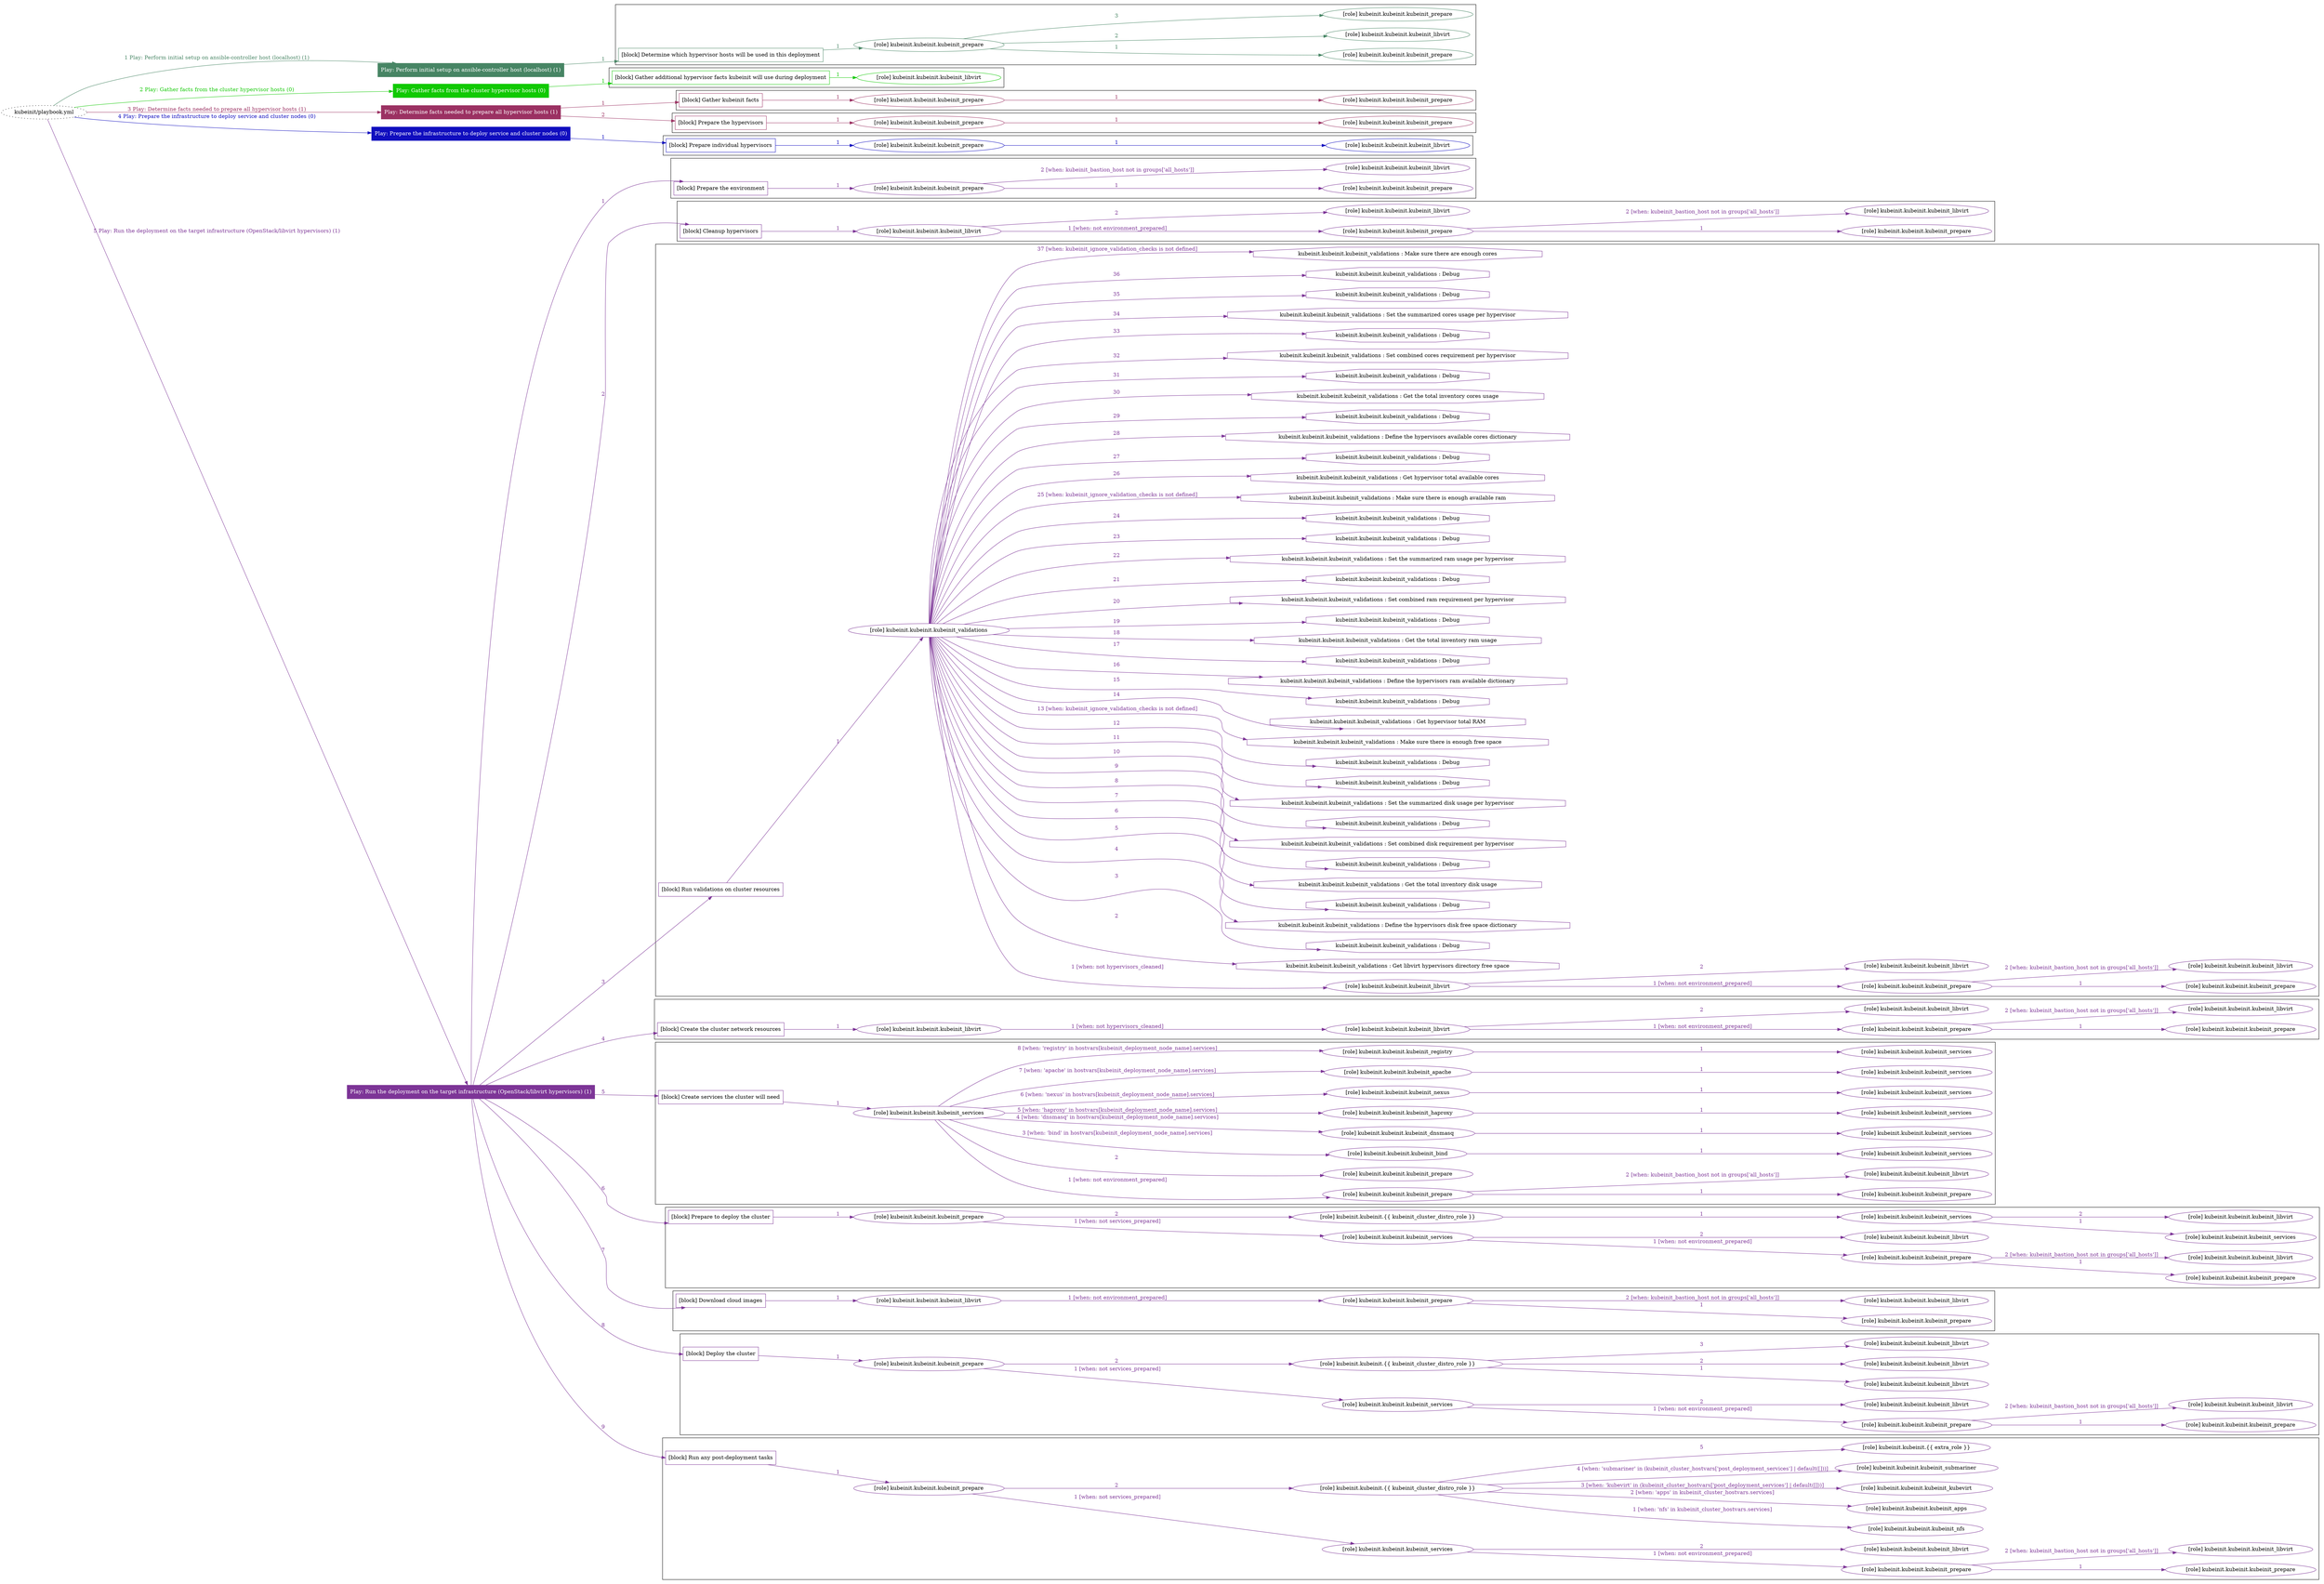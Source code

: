 digraph {
	graph [concentrate=true ordering=in rankdir=LR ratio=fill]
	edge [esep=5 sep=10]
	"kubeinit/playbook.yml" [URL="/home/runner/work/kubeinit/kubeinit/kubeinit/playbook.yml" id=playbook_981fe313 style=dotted]
	"kubeinit/playbook.yml" -> play_e1dd7a9d [label="1 Play: Perform initial setup on ansible-controller host (localhost) (1)" color="#478564" fontcolor="#478564" id=edge_playbook_981fe313_play_e1dd7a9d labeltooltip="1 Play: Perform initial setup on ansible-controller host (localhost) (1)" tooltip="1 Play: Perform initial setup on ansible-controller host (localhost) (1)"]
	subgraph "Play: Perform initial setup on ansible-controller host (localhost) (1)" {
		play_e1dd7a9d [label="Play: Perform initial setup on ansible-controller host (localhost) (1)" URL="/home/runner/work/kubeinit/kubeinit/kubeinit/playbook.yml" color="#478564" fontcolor="#ffffff" id=play_e1dd7a9d shape=box style=filled tooltip=localhost]
		play_e1dd7a9d -> block_83c37499 [label=1 color="#478564" fontcolor="#478564" id=edge_1_play_e1dd7a9d_block_83c37499 labeltooltip=1 tooltip=1]
		subgraph cluster_block_83c37499 {
			block_83c37499 [label="[block] Determine which hypervisor hosts will be used in this deployment" URL="/home/runner/work/kubeinit/kubeinit/kubeinit/playbook.yml" color="#478564" id=block_83c37499 labeltooltip="Determine which hypervisor hosts will be used in this deployment" shape=box tooltip="Determine which hypervisor hosts will be used in this deployment"]
			block_83c37499 -> role_446f3f8b [label="1 " color="#478564" fontcolor="#478564" id=edge_1_block_83c37499_role_446f3f8b labeltooltip="1 " tooltip="1 "]
			subgraph "kubeinit.kubeinit.kubeinit_prepare" {
				role_446f3f8b [label="[role] kubeinit.kubeinit.kubeinit_prepare" URL="/home/runner/work/kubeinit/kubeinit/kubeinit/playbook.yml" color="#478564" id=role_446f3f8b tooltip="kubeinit.kubeinit.kubeinit_prepare"]
				role_446f3f8b -> role_f24a19a6 [label="1 " color="#478564" fontcolor="#478564" id=edge_1_role_446f3f8b_role_f24a19a6 labeltooltip="1 " tooltip="1 "]
				subgraph "kubeinit.kubeinit.kubeinit_prepare" {
					role_f24a19a6 [label="[role] kubeinit.kubeinit.kubeinit_prepare" URL="/home/runner/.ansible/collections/ansible_collections/kubeinit/kubeinit/roles/kubeinit_prepare/tasks/build_hypervisors_group.yml" color="#478564" id=role_f24a19a6 tooltip="kubeinit.kubeinit.kubeinit_prepare"]
				}
				role_446f3f8b -> role_2aaf01e5 [label="2 " color="#478564" fontcolor="#478564" id=edge_2_role_446f3f8b_role_2aaf01e5 labeltooltip="2 " tooltip="2 "]
				subgraph "kubeinit.kubeinit.kubeinit_libvirt" {
					role_2aaf01e5 [label="[role] kubeinit.kubeinit.kubeinit_libvirt" URL="/home/runner/.ansible/collections/ansible_collections/kubeinit/kubeinit/roles/kubeinit_prepare/tasks/build_hypervisors_group.yml" color="#478564" id=role_2aaf01e5 tooltip="kubeinit.kubeinit.kubeinit_libvirt"]
				}
				role_446f3f8b -> role_25daf2e1 [label="3 " color="#478564" fontcolor="#478564" id=edge_3_role_446f3f8b_role_25daf2e1 labeltooltip="3 " tooltip="3 "]
				subgraph "kubeinit.kubeinit.kubeinit_prepare" {
					role_25daf2e1 [label="[role] kubeinit.kubeinit.kubeinit_prepare" URL="/home/runner/.ansible/collections/ansible_collections/kubeinit/kubeinit/roles/kubeinit_prepare/tasks/build_hypervisors_group.yml" color="#478564" id=role_25daf2e1 tooltip="kubeinit.kubeinit.kubeinit_prepare"]
				}
			}
		}
	}
	"kubeinit/playbook.yml" -> play_0fa231d5 [label="2 Play: Gather facts from the cluster hypervisor hosts (0)" color="#11c903" fontcolor="#11c903" id=edge_playbook_981fe313_play_0fa231d5 labeltooltip="2 Play: Gather facts from the cluster hypervisor hosts (0)" tooltip="2 Play: Gather facts from the cluster hypervisor hosts (0)"]
	subgraph "Play: Gather facts from the cluster hypervisor hosts (0)" {
		play_0fa231d5 [label="Play: Gather facts from the cluster hypervisor hosts (0)" URL="/home/runner/work/kubeinit/kubeinit/kubeinit/playbook.yml" color="#11c903" fontcolor="#ffffff" id=play_0fa231d5 shape=box style=filled tooltip="Play: Gather facts from the cluster hypervisor hosts (0)"]
		play_0fa231d5 -> block_cbeeb891 [label=1 color="#11c903" fontcolor="#11c903" id=edge_1_play_0fa231d5_block_cbeeb891 labeltooltip=1 tooltip=1]
		subgraph cluster_block_cbeeb891 {
			block_cbeeb891 [label="[block] Gather additional hypervisor facts kubeinit will use during deployment" URL="/home/runner/work/kubeinit/kubeinit/kubeinit/playbook.yml" color="#11c903" id=block_cbeeb891 labeltooltip="Gather additional hypervisor facts kubeinit will use during deployment" shape=box tooltip="Gather additional hypervisor facts kubeinit will use during deployment"]
			block_cbeeb891 -> role_6209ecca [label="1 " color="#11c903" fontcolor="#11c903" id=edge_1_block_cbeeb891_role_6209ecca labeltooltip="1 " tooltip="1 "]
			subgraph "kubeinit.kubeinit.kubeinit_libvirt" {
				role_6209ecca [label="[role] kubeinit.kubeinit.kubeinit_libvirt" URL="/home/runner/work/kubeinit/kubeinit/kubeinit/playbook.yml" color="#11c903" id=role_6209ecca tooltip="kubeinit.kubeinit.kubeinit_libvirt"]
			}
		}
	}
	"kubeinit/playbook.yml" -> play_3f0b5aeb [label="3 Play: Determine facts needed to prepare all hypervisor hosts (1)" color="#9b3162" fontcolor="#9b3162" id=edge_playbook_981fe313_play_3f0b5aeb labeltooltip="3 Play: Determine facts needed to prepare all hypervisor hosts (1)" tooltip="3 Play: Determine facts needed to prepare all hypervisor hosts (1)"]
	subgraph "Play: Determine facts needed to prepare all hypervisor hosts (1)" {
		play_3f0b5aeb [label="Play: Determine facts needed to prepare all hypervisor hosts (1)" URL="/home/runner/work/kubeinit/kubeinit/kubeinit/playbook.yml" color="#9b3162" fontcolor="#ffffff" id=play_3f0b5aeb shape=box style=filled tooltip=localhost]
		play_3f0b5aeb -> block_ef279555 [label=1 color="#9b3162" fontcolor="#9b3162" id=edge_1_play_3f0b5aeb_block_ef279555 labeltooltip=1 tooltip=1]
		subgraph cluster_block_ef279555 {
			block_ef279555 [label="[block] Gather kubeinit facts" URL="/home/runner/work/kubeinit/kubeinit/kubeinit/playbook.yml" color="#9b3162" id=block_ef279555 labeltooltip="Gather kubeinit facts" shape=box tooltip="Gather kubeinit facts"]
			block_ef279555 -> role_fb33bf7a [label="1 " color="#9b3162" fontcolor="#9b3162" id=edge_1_block_ef279555_role_fb33bf7a labeltooltip="1 " tooltip="1 "]
			subgraph "kubeinit.kubeinit.kubeinit_prepare" {
				role_fb33bf7a [label="[role] kubeinit.kubeinit.kubeinit_prepare" URL="/home/runner/work/kubeinit/kubeinit/kubeinit/playbook.yml" color="#9b3162" id=role_fb33bf7a tooltip="kubeinit.kubeinit.kubeinit_prepare"]
				role_fb33bf7a -> role_0494d56c [label="1 " color="#9b3162" fontcolor="#9b3162" id=edge_1_role_fb33bf7a_role_0494d56c labeltooltip="1 " tooltip="1 "]
				subgraph "kubeinit.kubeinit.kubeinit_prepare" {
					role_0494d56c [label="[role] kubeinit.kubeinit.kubeinit_prepare" URL="/home/runner/.ansible/collections/ansible_collections/kubeinit/kubeinit/roles/kubeinit_prepare/tasks/gather_kubeinit_facts.yml" color="#9b3162" id=role_0494d56c tooltip="kubeinit.kubeinit.kubeinit_prepare"]
				}
			}
		}
		play_3f0b5aeb -> block_d23d2f6d [label=2 color="#9b3162" fontcolor="#9b3162" id=edge_2_play_3f0b5aeb_block_d23d2f6d labeltooltip=2 tooltip=2]
		subgraph cluster_block_d23d2f6d {
			block_d23d2f6d [label="[block] Prepare the hypervisors" URL="/home/runner/work/kubeinit/kubeinit/kubeinit/playbook.yml" color="#9b3162" id=block_d23d2f6d labeltooltip="Prepare the hypervisors" shape=box tooltip="Prepare the hypervisors"]
			block_d23d2f6d -> role_805e1766 [label="1 " color="#9b3162" fontcolor="#9b3162" id=edge_1_block_d23d2f6d_role_805e1766 labeltooltip="1 " tooltip="1 "]
			subgraph "kubeinit.kubeinit.kubeinit_prepare" {
				role_805e1766 [label="[role] kubeinit.kubeinit.kubeinit_prepare" URL="/home/runner/work/kubeinit/kubeinit/kubeinit/playbook.yml" color="#9b3162" id=role_805e1766 tooltip="kubeinit.kubeinit.kubeinit_prepare"]
				role_805e1766 -> role_f0a731c9 [label="1 " color="#9b3162" fontcolor="#9b3162" id=edge_1_role_805e1766_role_f0a731c9 labeltooltip="1 " tooltip="1 "]
				subgraph "kubeinit.kubeinit.kubeinit_prepare" {
					role_f0a731c9 [label="[role] kubeinit.kubeinit.kubeinit_prepare" URL="/home/runner/.ansible/collections/ansible_collections/kubeinit/kubeinit/roles/kubeinit_prepare/tasks/gather_kubeinit_facts.yml" color="#9b3162" id=role_f0a731c9 tooltip="kubeinit.kubeinit.kubeinit_prepare"]
				}
			}
		}
	}
	"kubeinit/playbook.yml" -> play_2b6c2d9c [label="4 Play: Prepare the infrastructure to deploy service and cluster nodes (0)" color="#100dbf" fontcolor="#100dbf" id=edge_playbook_981fe313_play_2b6c2d9c labeltooltip="4 Play: Prepare the infrastructure to deploy service and cluster nodes (0)" tooltip="4 Play: Prepare the infrastructure to deploy service and cluster nodes (0)"]
	subgraph "Play: Prepare the infrastructure to deploy service and cluster nodes (0)" {
		play_2b6c2d9c [label="Play: Prepare the infrastructure to deploy service and cluster nodes (0)" URL="/home/runner/work/kubeinit/kubeinit/kubeinit/playbook.yml" color="#100dbf" fontcolor="#ffffff" id=play_2b6c2d9c shape=box style=filled tooltip="Play: Prepare the infrastructure to deploy service and cluster nodes (0)"]
		play_2b6c2d9c -> block_e1dcd925 [label=1 color="#100dbf" fontcolor="#100dbf" id=edge_1_play_2b6c2d9c_block_e1dcd925 labeltooltip=1 tooltip=1]
		subgraph cluster_block_e1dcd925 {
			block_e1dcd925 [label="[block] Prepare individual hypervisors" URL="/home/runner/work/kubeinit/kubeinit/kubeinit/playbook.yml" color="#100dbf" id=block_e1dcd925 labeltooltip="Prepare individual hypervisors" shape=box tooltip="Prepare individual hypervisors"]
			block_e1dcd925 -> role_068a85fa [label="1 " color="#100dbf" fontcolor="#100dbf" id=edge_1_block_e1dcd925_role_068a85fa labeltooltip="1 " tooltip="1 "]
			subgraph "kubeinit.kubeinit.kubeinit_prepare" {
				role_068a85fa [label="[role] kubeinit.kubeinit.kubeinit_prepare" URL="/home/runner/work/kubeinit/kubeinit/kubeinit/playbook.yml" color="#100dbf" id=role_068a85fa tooltip="kubeinit.kubeinit.kubeinit_prepare"]
				role_068a85fa -> role_56dfa8aa [label="1 " color="#100dbf" fontcolor="#100dbf" id=edge_1_role_068a85fa_role_56dfa8aa labeltooltip="1 " tooltip="1 "]
				subgraph "kubeinit.kubeinit.kubeinit_libvirt" {
					role_56dfa8aa [label="[role] kubeinit.kubeinit.kubeinit_libvirt" URL="/home/runner/.ansible/collections/ansible_collections/kubeinit/kubeinit/roles/kubeinit_prepare/tasks/prepare_hypervisor.yml" color="#100dbf" id=role_56dfa8aa tooltip="kubeinit.kubeinit.kubeinit_libvirt"]
				}
			}
		}
	}
	"kubeinit/playbook.yml" -> play_1b32b5c7 [label="5 Play: Run the deployment on the target infrastructure (OpenStack/libvirt hypervisors) (1)" color="#7d3597" fontcolor="#7d3597" id=edge_playbook_981fe313_play_1b32b5c7 labeltooltip="5 Play: Run the deployment on the target infrastructure (OpenStack/libvirt hypervisors) (1)" tooltip="5 Play: Run the deployment on the target infrastructure (OpenStack/libvirt hypervisors) (1)"]
	subgraph "Play: Run the deployment on the target infrastructure (OpenStack/libvirt hypervisors) (1)" {
		play_1b32b5c7 [label="Play: Run the deployment on the target infrastructure (OpenStack/libvirt hypervisors) (1)" URL="/home/runner/work/kubeinit/kubeinit/kubeinit/playbook.yml" color="#7d3597" fontcolor="#ffffff" id=play_1b32b5c7 shape=box style=filled tooltip=localhost]
		play_1b32b5c7 -> block_fd154675 [label=1 color="#7d3597" fontcolor="#7d3597" id=edge_1_play_1b32b5c7_block_fd154675 labeltooltip=1 tooltip=1]
		subgraph cluster_block_fd154675 {
			block_fd154675 [label="[block] Prepare the environment" URL="/home/runner/work/kubeinit/kubeinit/kubeinit/playbook.yml" color="#7d3597" id=block_fd154675 labeltooltip="Prepare the environment" shape=box tooltip="Prepare the environment"]
			block_fd154675 -> role_2c70bb26 [label="1 " color="#7d3597" fontcolor="#7d3597" id=edge_1_block_fd154675_role_2c70bb26 labeltooltip="1 " tooltip="1 "]
			subgraph "kubeinit.kubeinit.kubeinit_prepare" {
				role_2c70bb26 [label="[role] kubeinit.kubeinit.kubeinit_prepare" URL="/home/runner/work/kubeinit/kubeinit/kubeinit/playbook.yml" color="#7d3597" id=role_2c70bb26 tooltip="kubeinit.kubeinit.kubeinit_prepare"]
				role_2c70bb26 -> role_f0b68528 [label="1 " color="#7d3597" fontcolor="#7d3597" id=edge_1_role_2c70bb26_role_f0b68528 labeltooltip="1 " tooltip="1 "]
				subgraph "kubeinit.kubeinit.kubeinit_prepare" {
					role_f0b68528 [label="[role] kubeinit.kubeinit.kubeinit_prepare" URL="/home/runner/.ansible/collections/ansible_collections/kubeinit/kubeinit/roles/kubeinit_prepare/tasks/gather_kubeinit_facts.yml" color="#7d3597" id=role_f0b68528 tooltip="kubeinit.kubeinit.kubeinit_prepare"]
				}
				role_2c70bb26 -> role_25e342a2 [label="2 [when: kubeinit_bastion_host not in groups['all_hosts']]" color="#7d3597" fontcolor="#7d3597" id=edge_2_role_2c70bb26_role_25e342a2 labeltooltip="2 [when: kubeinit_bastion_host not in groups['all_hosts']]" tooltip="2 [when: kubeinit_bastion_host not in groups['all_hosts']]"]
				subgraph "kubeinit.kubeinit.kubeinit_libvirt" {
					role_25e342a2 [label="[role] kubeinit.kubeinit.kubeinit_libvirt" URL="/home/runner/.ansible/collections/ansible_collections/kubeinit/kubeinit/roles/kubeinit_prepare/tasks/main.yml" color="#7d3597" id=role_25e342a2 tooltip="kubeinit.kubeinit.kubeinit_libvirt"]
				}
			}
		}
		play_1b32b5c7 -> block_7aa44af9 [label=2 color="#7d3597" fontcolor="#7d3597" id=edge_2_play_1b32b5c7_block_7aa44af9 labeltooltip=2 tooltip=2]
		subgraph cluster_block_7aa44af9 {
			block_7aa44af9 [label="[block] Cleanup hypervisors" URL="/home/runner/work/kubeinit/kubeinit/kubeinit/playbook.yml" color="#7d3597" id=block_7aa44af9 labeltooltip="Cleanup hypervisors" shape=box tooltip="Cleanup hypervisors"]
			block_7aa44af9 -> role_2b7ac77f [label="1 " color="#7d3597" fontcolor="#7d3597" id=edge_1_block_7aa44af9_role_2b7ac77f labeltooltip="1 " tooltip="1 "]
			subgraph "kubeinit.kubeinit.kubeinit_libvirt" {
				role_2b7ac77f [label="[role] kubeinit.kubeinit.kubeinit_libvirt" URL="/home/runner/work/kubeinit/kubeinit/kubeinit/playbook.yml" color="#7d3597" id=role_2b7ac77f tooltip="kubeinit.kubeinit.kubeinit_libvirt"]
				role_2b7ac77f -> role_dba2feda [label="1 [when: not environment_prepared]" color="#7d3597" fontcolor="#7d3597" id=edge_1_role_2b7ac77f_role_dba2feda labeltooltip="1 [when: not environment_prepared]" tooltip="1 [when: not environment_prepared]"]
				subgraph "kubeinit.kubeinit.kubeinit_prepare" {
					role_dba2feda [label="[role] kubeinit.kubeinit.kubeinit_prepare" URL="/home/runner/.ansible/collections/ansible_collections/kubeinit/kubeinit/roles/kubeinit_libvirt/tasks/cleanup_hypervisors.yml" color="#7d3597" id=role_dba2feda tooltip="kubeinit.kubeinit.kubeinit_prepare"]
					role_dba2feda -> role_ecb16b31 [label="1 " color="#7d3597" fontcolor="#7d3597" id=edge_1_role_dba2feda_role_ecb16b31 labeltooltip="1 " tooltip="1 "]
					subgraph "kubeinit.kubeinit.kubeinit_prepare" {
						role_ecb16b31 [label="[role] kubeinit.kubeinit.kubeinit_prepare" URL="/home/runner/.ansible/collections/ansible_collections/kubeinit/kubeinit/roles/kubeinit_prepare/tasks/gather_kubeinit_facts.yml" color="#7d3597" id=role_ecb16b31 tooltip="kubeinit.kubeinit.kubeinit_prepare"]
					}
					role_dba2feda -> role_9ce24c54 [label="2 [when: kubeinit_bastion_host not in groups['all_hosts']]" color="#7d3597" fontcolor="#7d3597" id=edge_2_role_dba2feda_role_9ce24c54 labeltooltip="2 [when: kubeinit_bastion_host not in groups['all_hosts']]" tooltip="2 [when: kubeinit_bastion_host not in groups['all_hosts']]"]
					subgraph "kubeinit.kubeinit.kubeinit_libvirt" {
						role_9ce24c54 [label="[role] kubeinit.kubeinit.kubeinit_libvirt" URL="/home/runner/.ansible/collections/ansible_collections/kubeinit/kubeinit/roles/kubeinit_prepare/tasks/main.yml" color="#7d3597" id=role_9ce24c54 tooltip="kubeinit.kubeinit.kubeinit_libvirt"]
					}
				}
				role_2b7ac77f -> role_02a0e6a3 [label="2 " color="#7d3597" fontcolor="#7d3597" id=edge_2_role_2b7ac77f_role_02a0e6a3 labeltooltip="2 " tooltip="2 "]
				subgraph "kubeinit.kubeinit.kubeinit_libvirt" {
					role_02a0e6a3 [label="[role] kubeinit.kubeinit.kubeinit_libvirt" URL="/home/runner/.ansible/collections/ansible_collections/kubeinit/kubeinit/roles/kubeinit_libvirt/tasks/cleanup_hypervisors.yml" color="#7d3597" id=role_02a0e6a3 tooltip="kubeinit.kubeinit.kubeinit_libvirt"]
				}
			}
		}
		play_1b32b5c7 -> block_9ce8bbba [label=3 color="#7d3597" fontcolor="#7d3597" id=edge_3_play_1b32b5c7_block_9ce8bbba labeltooltip=3 tooltip=3]
		subgraph cluster_block_9ce8bbba {
			block_9ce8bbba [label="[block] Run validations on cluster resources" URL="/home/runner/work/kubeinit/kubeinit/kubeinit/playbook.yml" color="#7d3597" id=block_9ce8bbba labeltooltip="Run validations on cluster resources" shape=box tooltip="Run validations on cluster resources"]
			block_9ce8bbba -> role_7df23905 [label="1 " color="#7d3597" fontcolor="#7d3597" id=edge_1_block_9ce8bbba_role_7df23905 labeltooltip="1 " tooltip="1 "]
			subgraph "kubeinit.kubeinit.kubeinit_validations" {
				role_7df23905 [label="[role] kubeinit.kubeinit.kubeinit_validations" URL="/home/runner/work/kubeinit/kubeinit/kubeinit/playbook.yml" color="#7d3597" id=role_7df23905 tooltip="kubeinit.kubeinit.kubeinit_validations"]
				role_7df23905 -> role_121ecf43 [label="1 [when: not hypervisors_cleaned]" color="#7d3597" fontcolor="#7d3597" id=edge_1_role_7df23905_role_121ecf43 labeltooltip="1 [when: not hypervisors_cleaned]" tooltip="1 [when: not hypervisors_cleaned]"]
				subgraph "kubeinit.kubeinit.kubeinit_libvirt" {
					role_121ecf43 [label="[role] kubeinit.kubeinit.kubeinit_libvirt" URL="/home/runner/.ansible/collections/ansible_collections/kubeinit/kubeinit/roles/kubeinit_validations/tasks/main.yml" color="#7d3597" id=role_121ecf43 tooltip="kubeinit.kubeinit.kubeinit_libvirt"]
					role_121ecf43 -> role_31e6838e [label="1 [when: not environment_prepared]" color="#7d3597" fontcolor="#7d3597" id=edge_1_role_121ecf43_role_31e6838e labeltooltip="1 [when: not environment_prepared]" tooltip="1 [when: not environment_prepared]"]
					subgraph "kubeinit.kubeinit.kubeinit_prepare" {
						role_31e6838e [label="[role] kubeinit.kubeinit.kubeinit_prepare" URL="/home/runner/.ansible/collections/ansible_collections/kubeinit/kubeinit/roles/kubeinit_libvirt/tasks/cleanup_hypervisors.yml" color="#7d3597" id=role_31e6838e tooltip="kubeinit.kubeinit.kubeinit_prepare"]
						role_31e6838e -> role_a3efef15 [label="1 " color="#7d3597" fontcolor="#7d3597" id=edge_1_role_31e6838e_role_a3efef15 labeltooltip="1 " tooltip="1 "]
						subgraph "kubeinit.kubeinit.kubeinit_prepare" {
							role_a3efef15 [label="[role] kubeinit.kubeinit.kubeinit_prepare" URL="/home/runner/.ansible/collections/ansible_collections/kubeinit/kubeinit/roles/kubeinit_prepare/tasks/gather_kubeinit_facts.yml" color="#7d3597" id=role_a3efef15 tooltip="kubeinit.kubeinit.kubeinit_prepare"]
						}
						role_31e6838e -> role_bf1f8f78 [label="2 [when: kubeinit_bastion_host not in groups['all_hosts']]" color="#7d3597" fontcolor="#7d3597" id=edge_2_role_31e6838e_role_bf1f8f78 labeltooltip="2 [when: kubeinit_bastion_host not in groups['all_hosts']]" tooltip="2 [when: kubeinit_bastion_host not in groups['all_hosts']]"]
						subgraph "kubeinit.kubeinit.kubeinit_libvirt" {
							role_bf1f8f78 [label="[role] kubeinit.kubeinit.kubeinit_libvirt" URL="/home/runner/.ansible/collections/ansible_collections/kubeinit/kubeinit/roles/kubeinit_prepare/tasks/main.yml" color="#7d3597" id=role_bf1f8f78 tooltip="kubeinit.kubeinit.kubeinit_libvirt"]
						}
					}
					role_121ecf43 -> role_7f44c7fc [label="2 " color="#7d3597" fontcolor="#7d3597" id=edge_2_role_121ecf43_role_7f44c7fc labeltooltip="2 " tooltip="2 "]
					subgraph "kubeinit.kubeinit.kubeinit_libvirt" {
						role_7f44c7fc [label="[role] kubeinit.kubeinit.kubeinit_libvirt" URL="/home/runner/.ansible/collections/ansible_collections/kubeinit/kubeinit/roles/kubeinit_libvirt/tasks/cleanup_hypervisors.yml" color="#7d3597" id=role_7f44c7fc tooltip="kubeinit.kubeinit.kubeinit_libvirt"]
					}
				}
				task_eb91ee94 [label="kubeinit.kubeinit.kubeinit_validations : Get libvirt hypervisors directory free space" URL="/home/runner/.ansible/collections/ansible_collections/kubeinit/kubeinit/roles/kubeinit_validations/tasks/10_libvirt_free_space.yml" color="#7d3597" id=task_eb91ee94 shape=octagon tooltip="kubeinit.kubeinit.kubeinit_validations : Get libvirt hypervisors directory free space"]
				role_7df23905 -> task_eb91ee94 [label="2 " color="#7d3597" fontcolor="#7d3597" id=edge_2_role_7df23905_task_eb91ee94 labeltooltip="2 " tooltip="2 "]
				task_28052fd1 [label="kubeinit.kubeinit.kubeinit_validations : Debug" URL="/home/runner/.ansible/collections/ansible_collections/kubeinit/kubeinit/roles/kubeinit_validations/tasks/10_libvirt_free_space.yml" color="#7d3597" id=task_28052fd1 shape=octagon tooltip="kubeinit.kubeinit.kubeinit_validations : Debug"]
				role_7df23905 -> task_28052fd1 [label="3 " color="#7d3597" fontcolor="#7d3597" id=edge_3_role_7df23905_task_28052fd1 labeltooltip="3 " tooltip="3 "]
				task_2ad6c638 [label="kubeinit.kubeinit.kubeinit_validations : Define the hypervisors disk free space dictionary" URL="/home/runner/.ansible/collections/ansible_collections/kubeinit/kubeinit/roles/kubeinit_validations/tasks/10_libvirt_free_space.yml" color="#7d3597" id=task_2ad6c638 shape=octagon tooltip="kubeinit.kubeinit.kubeinit_validations : Define the hypervisors disk free space dictionary"]
				role_7df23905 -> task_2ad6c638 [label="4 " color="#7d3597" fontcolor="#7d3597" id=edge_4_role_7df23905_task_2ad6c638 labeltooltip="4 " tooltip="4 "]
				task_0a16fc17 [label="kubeinit.kubeinit.kubeinit_validations : Debug" URL="/home/runner/.ansible/collections/ansible_collections/kubeinit/kubeinit/roles/kubeinit_validations/tasks/10_libvirt_free_space.yml" color="#7d3597" id=task_0a16fc17 shape=octagon tooltip="kubeinit.kubeinit.kubeinit_validations : Debug"]
				role_7df23905 -> task_0a16fc17 [label="5 " color="#7d3597" fontcolor="#7d3597" id=edge_5_role_7df23905_task_0a16fc17 labeltooltip="5 " tooltip="5 "]
				task_a0884b9c [label="kubeinit.kubeinit.kubeinit_validations : Get the total inventory disk usage" URL="/home/runner/.ansible/collections/ansible_collections/kubeinit/kubeinit/roles/kubeinit_validations/tasks/10_libvirt_free_space.yml" color="#7d3597" id=task_a0884b9c shape=octagon tooltip="kubeinit.kubeinit.kubeinit_validations : Get the total inventory disk usage"]
				role_7df23905 -> task_a0884b9c [label="6 " color="#7d3597" fontcolor="#7d3597" id=edge_6_role_7df23905_task_a0884b9c labeltooltip="6 " tooltip="6 "]
				task_91b161b5 [label="kubeinit.kubeinit.kubeinit_validations : Debug" URL="/home/runner/.ansible/collections/ansible_collections/kubeinit/kubeinit/roles/kubeinit_validations/tasks/10_libvirt_free_space.yml" color="#7d3597" id=task_91b161b5 shape=octagon tooltip="kubeinit.kubeinit.kubeinit_validations : Debug"]
				role_7df23905 -> task_91b161b5 [label="7 " color="#7d3597" fontcolor="#7d3597" id=edge_7_role_7df23905_task_91b161b5 labeltooltip="7 " tooltip="7 "]
				task_74dbdbe3 [label="kubeinit.kubeinit.kubeinit_validations : Set combined disk requirement per hypervisor" URL="/home/runner/.ansible/collections/ansible_collections/kubeinit/kubeinit/roles/kubeinit_validations/tasks/10_libvirt_free_space.yml" color="#7d3597" id=task_74dbdbe3 shape=octagon tooltip="kubeinit.kubeinit.kubeinit_validations : Set combined disk requirement per hypervisor"]
				role_7df23905 -> task_74dbdbe3 [label="8 " color="#7d3597" fontcolor="#7d3597" id=edge_8_role_7df23905_task_74dbdbe3 labeltooltip="8 " tooltip="8 "]
				task_392aa61b [label="kubeinit.kubeinit.kubeinit_validations : Debug" URL="/home/runner/.ansible/collections/ansible_collections/kubeinit/kubeinit/roles/kubeinit_validations/tasks/10_libvirt_free_space.yml" color="#7d3597" id=task_392aa61b shape=octagon tooltip="kubeinit.kubeinit.kubeinit_validations : Debug"]
				role_7df23905 -> task_392aa61b [label="9 " color="#7d3597" fontcolor="#7d3597" id=edge_9_role_7df23905_task_392aa61b labeltooltip="9 " tooltip="9 "]
				task_f88cd968 [label="kubeinit.kubeinit.kubeinit_validations : Set the summarized disk usage per hypervisor" URL="/home/runner/.ansible/collections/ansible_collections/kubeinit/kubeinit/roles/kubeinit_validations/tasks/10_libvirt_free_space.yml" color="#7d3597" id=task_f88cd968 shape=octagon tooltip="kubeinit.kubeinit.kubeinit_validations : Set the summarized disk usage per hypervisor"]
				role_7df23905 -> task_f88cd968 [label="10 " color="#7d3597" fontcolor="#7d3597" id=edge_10_role_7df23905_task_f88cd968 labeltooltip="10 " tooltip="10 "]
				task_a1d18988 [label="kubeinit.kubeinit.kubeinit_validations : Debug" URL="/home/runner/.ansible/collections/ansible_collections/kubeinit/kubeinit/roles/kubeinit_validations/tasks/10_libvirt_free_space.yml" color="#7d3597" id=task_a1d18988 shape=octagon tooltip="kubeinit.kubeinit.kubeinit_validations : Debug"]
				role_7df23905 -> task_a1d18988 [label="11 " color="#7d3597" fontcolor="#7d3597" id=edge_11_role_7df23905_task_a1d18988 labeltooltip="11 " tooltip="11 "]
				task_6cecb857 [label="kubeinit.kubeinit.kubeinit_validations : Debug" URL="/home/runner/.ansible/collections/ansible_collections/kubeinit/kubeinit/roles/kubeinit_validations/tasks/10_libvirt_free_space.yml" color="#7d3597" id=task_6cecb857 shape=octagon tooltip="kubeinit.kubeinit.kubeinit_validations : Debug"]
				role_7df23905 -> task_6cecb857 [label="12 " color="#7d3597" fontcolor="#7d3597" id=edge_12_role_7df23905_task_6cecb857 labeltooltip="12 " tooltip="12 "]
				task_e21bacfe [label="kubeinit.kubeinit.kubeinit_validations : Make sure there is enough free space" URL="/home/runner/.ansible/collections/ansible_collections/kubeinit/kubeinit/roles/kubeinit_validations/tasks/10_libvirt_free_space.yml" color="#7d3597" id=task_e21bacfe shape=octagon tooltip="kubeinit.kubeinit.kubeinit_validations : Make sure there is enough free space"]
				role_7df23905 -> task_e21bacfe [label="13 [when: kubeinit_ignore_validation_checks is not defined]" color="#7d3597" fontcolor="#7d3597" id=edge_13_role_7df23905_task_e21bacfe labeltooltip="13 [when: kubeinit_ignore_validation_checks is not defined]" tooltip="13 [when: kubeinit_ignore_validation_checks is not defined]"]
				task_14856ff0 [label="kubeinit.kubeinit.kubeinit_validations : Get hypervisor total RAM" URL="/home/runner/.ansible/collections/ansible_collections/kubeinit/kubeinit/roles/kubeinit_validations/tasks/20_libvirt_available_ram.yml" color="#7d3597" id=task_14856ff0 shape=octagon tooltip="kubeinit.kubeinit.kubeinit_validations : Get hypervisor total RAM"]
				role_7df23905 -> task_14856ff0 [label="14 " color="#7d3597" fontcolor="#7d3597" id=edge_14_role_7df23905_task_14856ff0 labeltooltip="14 " tooltip="14 "]
				task_a0d57d00 [label="kubeinit.kubeinit.kubeinit_validations : Debug" URL="/home/runner/.ansible/collections/ansible_collections/kubeinit/kubeinit/roles/kubeinit_validations/tasks/20_libvirt_available_ram.yml" color="#7d3597" id=task_a0d57d00 shape=octagon tooltip="kubeinit.kubeinit.kubeinit_validations : Debug"]
				role_7df23905 -> task_a0d57d00 [label="15 " color="#7d3597" fontcolor="#7d3597" id=edge_15_role_7df23905_task_a0d57d00 labeltooltip="15 " tooltip="15 "]
				task_eee68f28 [label="kubeinit.kubeinit.kubeinit_validations : Define the hypervisors ram available dictionary" URL="/home/runner/.ansible/collections/ansible_collections/kubeinit/kubeinit/roles/kubeinit_validations/tasks/20_libvirt_available_ram.yml" color="#7d3597" id=task_eee68f28 shape=octagon tooltip="kubeinit.kubeinit.kubeinit_validations : Define the hypervisors ram available dictionary"]
				role_7df23905 -> task_eee68f28 [label="16 " color="#7d3597" fontcolor="#7d3597" id=edge_16_role_7df23905_task_eee68f28 labeltooltip="16 " tooltip="16 "]
				task_54de621f [label="kubeinit.kubeinit.kubeinit_validations : Debug" URL="/home/runner/.ansible/collections/ansible_collections/kubeinit/kubeinit/roles/kubeinit_validations/tasks/20_libvirt_available_ram.yml" color="#7d3597" id=task_54de621f shape=octagon tooltip="kubeinit.kubeinit.kubeinit_validations : Debug"]
				role_7df23905 -> task_54de621f [label="17 " color="#7d3597" fontcolor="#7d3597" id=edge_17_role_7df23905_task_54de621f labeltooltip="17 " tooltip="17 "]
				task_d483f74d [label="kubeinit.kubeinit.kubeinit_validations : Get the total inventory ram usage" URL="/home/runner/.ansible/collections/ansible_collections/kubeinit/kubeinit/roles/kubeinit_validations/tasks/20_libvirt_available_ram.yml" color="#7d3597" id=task_d483f74d shape=octagon tooltip="kubeinit.kubeinit.kubeinit_validations : Get the total inventory ram usage"]
				role_7df23905 -> task_d483f74d [label="18 " color="#7d3597" fontcolor="#7d3597" id=edge_18_role_7df23905_task_d483f74d labeltooltip="18 " tooltip="18 "]
				task_5bd8b9c5 [label="kubeinit.kubeinit.kubeinit_validations : Debug" URL="/home/runner/.ansible/collections/ansible_collections/kubeinit/kubeinit/roles/kubeinit_validations/tasks/20_libvirt_available_ram.yml" color="#7d3597" id=task_5bd8b9c5 shape=octagon tooltip="kubeinit.kubeinit.kubeinit_validations : Debug"]
				role_7df23905 -> task_5bd8b9c5 [label="19 " color="#7d3597" fontcolor="#7d3597" id=edge_19_role_7df23905_task_5bd8b9c5 labeltooltip="19 " tooltip="19 "]
				task_46421b12 [label="kubeinit.kubeinit.kubeinit_validations : Set combined ram requirement per hypervisor" URL="/home/runner/.ansible/collections/ansible_collections/kubeinit/kubeinit/roles/kubeinit_validations/tasks/20_libvirt_available_ram.yml" color="#7d3597" id=task_46421b12 shape=octagon tooltip="kubeinit.kubeinit.kubeinit_validations : Set combined ram requirement per hypervisor"]
				role_7df23905 -> task_46421b12 [label="20 " color="#7d3597" fontcolor="#7d3597" id=edge_20_role_7df23905_task_46421b12 labeltooltip="20 " tooltip="20 "]
				task_9ae33212 [label="kubeinit.kubeinit.kubeinit_validations : Debug" URL="/home/runner/.ansible/collections/ansible_collections/kubeinit/kubeinit/roles/kubeinit_validations/tasks/20_libvirt_available_ram.yml" color="#7d3597" id=task_9ae33212 shape=octagon tooltip="kubeinit.kubeinit.kubeinit_validations : Debug"]
				role_7df23905 -> task_9ae33212 [label="21 " color="#7d3597" fontcolor="#7d3597" id=edge_21_role_7df23905_task_9ae33212 labeltooltip="21 " tooltip="21 "]
				task_52baeb2f [label="kubeinit.kubeinit.kubeinit_validations : Set the summarized ram usage per hypervisor" URL="/home/runner/.ansible/collections/ansible_collections/kubeinit/kubeinit/roles/kubeinit_validations/tasks/20_libvirt_available_ram.yml" color="#7d3597" id=task_52baeb2f shape=octagon tooltip="kubeinit.kubeinit.kubeinit_validations : Set the summarized ram usage per hypervisor"]
				role_7df23905 -> task_52baeb2f [label="22 " color="#7d3597" fontcolor="#7d3597" id=edge_22_role_7df23905_task_52baeb2f labeltooltip="22 " tooltip="22 "]
				task_16fd64fb [label="kubeinit.kubeinit.kubeinit_validations : Debug" URL="/home/runner/.ansible/collections/ansible_collections/kubeinit/kubeinit/roles/kubeinit_validations/tasks/20_libvirt_available_ram.yml" color="#7d3597" id=task_16fd64fb shape=octagon tooltip="kubeinit.kubeinit.kubeinit_validations : Debug"]
				role_7df23905 -> task_16fd64fb [label="23 " color="#7d3597" fontcolor="#7d3597" id=edge_23_role_7df23905_task_16fd64fb labeltooltip="23 " tooltip="23 "]
				task_de67643d [label="kubeinit.kubeinit.kubeinit_validations : Debug" URL="/home/runner/.ansible/collections/ansible_collections/kubeinit/kubeinit/roles/kubeinit_validations/tasks/20_libvirt_available_ram.yml" color="#7d3597" id=task_de67643d shape=octagon tooltip="kubeinit.kubeinit.kubeinit_validations : Debug"]
				role_7df23905 -> task_de67643d [label="24 " color="#7d3597" fontcolor="#7d3597" id=edge_24_role_7df23905_task_de67643d labeltooltip="24 " tooltip="24 "]
				task_43bfea64 [label="kubeinit.kubeinit.kubeinit_validations : Make sure there is enough available ram" URL="/home/runner/.ansible/collections/ansible_collections/kubeinit/kubeinit/roles/kubeinit_validations/tasks/20_libvirt_available_ram.yml" color="#7d3597" id=task_43bfea64 shape=octagon tooltip="kubeinit.kubeinit.kubeinit_validations : Make sure there is enough available ram"]
				role_7df23905 -> task_43bfea64 [label="25 [when: kubeinit_ignore_validation_checks is not defined]" color="#7d3597" fontcolor="#7d3597" id=edge_25_role_7df23905_task_43bfea64 labeltooltip="25 [when: kubeinit_ignore_validation_checks is not defined]" tooltip="25 [when: kubeinit_ignore_validation_checks is not defined]"]
				task_843383af [label="kubeinit.kubeinit.kubeinit_validations : Get hypervisor total available cores" URL="/home/runner/.ansible/collections/ansible_collections/kubeinit/kubeinit/roles/kubeinit_validations/tasks/30_libvirt_check_cpu_cores.yml" color="#7d3597" id=task_843383af shape=octagon tooltip="kubeinit.kubeinit.kubeinit_validations : Get hypervisor total available cores"]
				role_7df23905 -> task_843383af [label="26 " color="#7d3597" fontcolor="#7d3597" id=edge_26_role_7df23905_task_843383af labeltooltip="26 " tooltip="26 "]
				task_d69a731a [label="kubeinit.kubeinit.kubeinit_validations : Debug" URL="/home/runner/.ansible/collections/ansible_collections/kubeinit/kubeinit/roles/kubeinit_validations/tasks/30_libvirt_check_cpu_cores.yml" color="#7d3597" id=task_d69a731a shape=octagon tooltip="kubeinit.kubeinit.kubeinit_validations : Debug"]
				role_7df23905 -> task_d69a731a [label="27 " color="#7d3597" fontcolor="#7d3597" id=edge_27_role_7df23905_task_d69a731a labeltooltip="27 " tooltip="27 "]
				task_9ea7d981 [label="kubeinit.kubeinit.kubeinit_validations : Define the hypervisors available cores dictionary" URL="/home/runner/.ansible/collections/ansible_collections/kubeinit/kubeinit/roles/kubeinit_validations/tasks/30_libvirt_check_cpu_cores.yml" color="#7d3597" id=task_9ea7d981 shape=octagon tooltip="kubeinit.kubeinit.kubeinit_validations : Define the hypervisors available cores dictionary"]
				role_7df23905 -> task_9ea7d981 [label="28 " color="#7d3597" fontcolor="#7d3597" id=edge_28_role_7df23905_task_9ea7d981 labeltooltip="28 " tooltip="28 "]
				task_3eecefb4 [label="kubeinit.kubeinit.kubeinit_validations : Debug" URL="/home/runner/.ansible/collections/ansible_collections/kubeinit/kubeinit/roles/kubeinit_validations/tasks/30_libvirt_check_cpu_cores.yml" color="#7d3597" id=task_3eecefb4 shape=octagon tooltip="kubeinit.kubeinit.kubeinit_validations : Debug"]
				role_7df23905 -> task_3eecefb4 [label="29 " color="#7d3597" fontcolor="#7d3597" id=edge_29_role_7df23905_task_3eecefb4 labeltooltip="29 " tooltip="29 "]
				task_860294a8 [label="kubeinit.kubeinit.kubeinit_validations : Get the total inventory cores usage" URL="/home/runner/.ansible/collections/ansible_collections/kubeinit/kubeinit/roles/kubeinit_validations/tasks/30_libvirt_check_cpu_cores.yml" color="#7d3597" id=task_860294a8 shape=octagon tooltip="kubeinit.kubeinit.kubeinit_validations : Get the total inventory cores usage"]
				role_7df23905 -> task_860294a8 [label="30 " color="#7d3597" fontcolor="#7d3597" id=edge_30_role_7df23905_task_860294a8 labeltooltip="30 " tooltip="30 "]
				task_12c23465 [label="kubeinit.kubeinit.kubeinit_validations : Debug" URL="/home/runner/.ansible/collections/ansible_collections/kubeinit/kubeinit/roles/kubeinit_validations/tasks/30_libvirt_check_cpu_cores.yml" color="#7d3597" id=task_12c23465 shape=octagon tooltip="kubeinit.kubeinit.kubeinit_validations : Debug"]
				role_7df23905 -> task_12c23465 [label="31 " color="#7d3597" fontcolor="#7d3597" id=edge_31_role_7df23905_task_12c23465 labeltooltip="31 " tooltip="31 "]
				task_ff8a41fb [label="kubeinit.kubeinit.kubeinit_validations : Set combined cores requirement per hypervisor" URL="/home/runner/.ansible/collections/ansible_collections/kubeinit/kubeinit/roles/kubeinit_validations/tasks/30_libvirt_check_cpu_cores.yml" color="#7d3597" id=task_ff8a41fb shape=octagon tooltip="kubeinit.kubeinit.kubeinit_validations : Set combined cores requirement per hypervisor"]
				role_7df23905 -> task_ff8a41fb [label="32 " color="#7d3597" fontcolor="#7d3597" id=edge_32_role_7df23905_task_ff8a41fb labeltooltip="32 " tooltip="32 "]
				task_2e2b10e4 [label="kubeinit.kubeinit.kubeinit_validations : Debug" URL="/home/runner/.ansible/collections/ansible_collections/kubeinit/kubeinit/roles/kubeinit_validations/tasks/30_libvirt_check_cpu_cores.yml" color="#7d3597" id=task_2e2b10e4 shape=octagon tooltip="kubeinit.kubeinit.kubeinit_validations : Debug"]
				role_7df23905 -> task_2e2b10e4 [label="33 " color="#7d3597" fontcolor="#7d3597" id=edge_33_role_7df23905_task_2e2b10e4 labeltooltip="33 " tooltip="33 "]
				task_d87e6f97 [label="kubeinit.kubeinit.kubeinit_validations : Set the summarized cores usage per hypervisor" URL="/home/runner/.ansible/collections/ansible_collections/kubeinit/kubeinit/roles/kubeinit_validations/tasks/30_libvirt_check_cpu_cores.yml" color="#7d3597" id=task_d87e6f97 shape=octagon tooltip="kubeinit.kubeinit.kubeinit_validations : Set the summarized cores usage per hypervisor"]
				role_7df23905 -> task_d87e6f97 [label="34 " color="#7d3597" fontcolor="#7d3597" id=edge_34_role_7df23905_task_d87e6f97 labeltooltip="34 " tooltip="34 "]
				task_97f0e3a4 [label="kubeinit.kubeinit.kubeinit_validations : Debug" URL="/home/runner/.ansible/collections/ansible_collections/kubeinit/kubeinit/roles/kubeinit_validations/tasks/30_libvirt_check_cpu_cores.yml" color="#7d3597" id=task_97f0e3a4 shape=octagon tooltip="kubeinit.kubeinit.kubeinit_validations : Debug"]
				role_7df23905 -> task_97f0e3a4 [label="35 " color="#7d3597" fontcolor="#7d3597" id=edge_35_role_7df23905_task_97f0e3a4 labeltooltip="35 " tooltip="35 "]
				task_cf8b83a8 [label="kubeinit.kubeinit.kubeinit_validations : Debug" URL="/home/runner/.ansible/collections/ansible_collections/kubeinit/kubeinit/roles/kubeinit_validations/tasks/30_libvirt_check_cpu_cores.yml" color="#7d3597" id=task_cf8b83a8 shape=octagon tooltip="kubeinit.kubeinit.kubeinit_validations : Debug"]
				role_7df23905 -> task_cf8b83a8 [label="36 " color="#7d3597" fontcolor="#7d3597" id=edge_36_role_7df23905_task_cf8b83a8 labeltooltip="36 " tooltip="36 "]
				task_ab3368b6 [label="kubeinit.kubeinit.kubeinit_validations : Make sure there are enough cores" URL="/home/runner/.ansible/collections/ansible_collections/kubeinit/kubeinit/roles/kubeinit_validations/tasks/30_libvirt_check_cpu_cores.yml" color="#7d3597" id=task_ab3368b6 shape=octagon tooltip="kubeinit.kubeinit.kubeinit_validations : Make sure there are enough cores"]
				role_7df23905 -> task_ab3368b6 [label="37 [when: kubeinit_ignore_validation_checks is not defined]" color="#7d3597" fontcolor="#7d3597" id=edge_37_role_7df23905_task_ab3368b6 labeltooltip="37 [when: kubeinit_ignore_validation_checks is not defined]" tooltip="37 [when: kubeinit_ignore_validation_checks is not defined]"]
			}
		}
		play_1b32b5c7 -> block_bc3bf5d4 [label=4 color="#7d3597" fontcolor="#7d3597" id=edge_4_play_1b32b5c7_block_bc3bf5d4 labeltooltip=4 tooltip=4]
		subgraph cluster_block_bc3bf5d4 {
			block_bc3bf5d4 [label="[block] Create the cluster network resources" URL="/home/runner/work/kubeinit/kubeinit/kubeinit/playbook.yml" color="#7d3597" id=block_bc3bf5d4 labeltooltip="Create the cluster network resources" shape=box tooltip="Create the cluster network resources"]
			block_bc3bf5d4 -> role_3b2af768 [label="1 " color="#7d3597" fontcolor="#7d3597" id=edge_1_block_bc3bf5d4_role_3b2af768 labeltooltip="1 " tooltip="1 "]
			subgraph "kubeinit.kubeinit.kubeinit_libvirt" {
				role_3b2af768 [label="[role] kubeinit.kubeinit.kubeinit_libvirt" URL="/home/runner/work/kubeinit/kubeinit/kubeinit/playbook.yml" color="#7d3597" id=role_3b2af768 tooltip="kubeinit.kubeinit.kubeinit_libvirt"]
				role_3b2af768 -> role_f0da865d [label="1 [when: not hypervisors_cleaned]" color="#7d3597" fontcolor="#7d3597" id=edge_1_role_3b2af768_role_f0da865d labeltooltip="1 [when: not hypervisors_cleaned]" tooltip="1 [when: not hypervisors_cleaned]"]
				subgraph "kubeinit.kubeinit.kubeinit_libvirt" {
					role_f0da865d [label="[role] kubeinit.kubeinit.kubeinit_libvirt" URL="/home/runner/.ansible/collections/ansible_collections/kubeinit/kubeinit/roles/kubeinit_libvirt/tasks/create_network.yml" color="#7d3597" id=role_f0da865d tooltip="kubeinit.kubeinit.kubeinit_libvirt"]
					role_f0da865d -> role_040f4600 [label="1 [when: not environment_prepared]" color="#7d3597" fontcolor="#7d3597" id=edge_1_role_f0da865d_role_040f4600 labeltooltip="1 [when: not environment_prepared]" tooltip="1 [when: not environment_prepared]"]
					subgraph "kubeinit.kubeinit.kubeinit_prepare" {
						role_040f4600 [label="[role] kubeinit.kubeinit.kubeinit_prepare" URL="/home/runner/.ansible/collections/ansible_collections/kubeinit/kubeinit/roles/kubeinit_libvirt/tasks/cleanup_hypervisors.yml" color="#7d3597" id=role_040f4600 tooltip="kubeinit.kubeinit.kubeinit_prepare"]
						role_040f4600 -> role_dfcc5a33 [label="1 " color="#7d3597" fontcolor="#7d3597" id=edge_1_role_040f4600_role_dfcc5a33 labeltooltip="1 " tooltip="1 "]
						subgraph "kubeinit.kubeinit.kubeinit_prepare" {
							role_dfcc5a33 [label="[role] kubeinit.kubeinit.kubeinit_prepare" URL="/home/runner/.ansible/collections/ansible_collections/kubeinit/kubeinit/roles/kubeinit_prepare/tasks/gather_kubeinit_facts.yml" color="#7d3597" id=role_dfcc5a33 tooltip="kubeinit.kubeinit.kubeinit_prepare"]
						}
						role_040f4600 -> role_257ce56a [label="2 [when: kubeinit_bastion_host not in groups['all_hosts']]" color="#7d3597" fontcolor="#7d3597" id=edge_2_role_040f4600_role_257ce56a labeltooltip="2 [when: kubeinit_bastion_host not in groups['all_hosts']]" tooltip="2 [when: kubeinit_bastion_host not in groups['all_hosts']]"]
						subgraph "kubeinit.kubeinit.kubeinit_libvirt" {
							role_257ce56a [label="[role] kubeinit.kubeinit.kubeinit_libvirt" URL="/home/runner/.ansible/collections/ansible_collections/kubeinit/kubeinit/roles/kubeinit_prepare/tasks/main.yml" color="#7d3597" id=role_257ce56a tooltip="kubeinit.kubeinit.kubeinit_libvirt"]
						}
					}
					role_f0da865d -> role_c6b32ff6 [label="2 " color="#7d3597" fontcolor="#7d3597" id=edge_2_role_f0da865d_role_c6b32ff6 labeltooltip="2 " tooltip="2 "]
					subgraph "kubeinit.kubeinit.kubeinit_libvirt" {
						role_c6b32ff6 [label="[role] kubeinit.kubeinit.kubeinit_libvirt" URL="/home/runner/.ansible/collections/ansible_collections/kubeinit/kubeinit/roles/kubeinit_libvirt/tasks/cleanup_hypervisors.yml" color="#7d3597" id=role_c6b32ff6 tooltip="kubeinit.kubeinit.kubeinit_libvirt"]
					}
				}
			}
		}
		play_1b32b5c7 -> block_2c72d221 [label=5 color="#7d3597" fontcolor="#7d3597" id=edge_5_play_1b32b5c7_block_2c72d221 labeltooltip=5 tooltip=5]
		subgraph cluster_block_2c72d221 {
			block_2c72d221 [label="[block] Create services the cluster will need" URL="/home/runner/work/kubeinit/kubeinit/kubeinit/playbook.yml" color="#7d3597" id=block_2c72d221 labeltooltip="Create services the cluster will need" shape=box tooltip="Create services the cluster will need"]
			block_2c72d221 -> role_adce87cb [label="1 " color="#7d3597" fontcolor="#7d3597" id=edge_1_block_2c72d221_role_adce87cb labeltooltip="1 " tooltip="1 "]
			subgraph "kubeinit.kubeinit.kubeinit_services" {
				role_adce87cb [label="[role] kubeinit.kubeinit.kubeinit_services" URL="/home/runner/work/kubeinit/kubeinit/kubeinit/playbook.yml" color="#7d3597" id=role_adce87cb tooltip="kubeinit.kubeinit.kubeinit_services"]
				role_adce87cb -> role_f902b301 [label="1 [when: not environment_prepared]" color="#7d3597" fontcolor="#7d3597" id=edge_1_role_adce87cb_role_f902b301 labeltooltip="1 [when: not environment_prepared]" tooltip="1 [when: not environment_prepared]"]
				subgraph "kubeinit.kubeinit.kubeinit_prepare" {
					role_f902b301 [label="[role] kubeinit.kubeinit.kubeinit_prepare" URL="/home/runner/.ansible/collections/ansible_collections/kubeinit/kubeinit/roles/kubeinit_services/tasks/main.yml" color="#7d3597" id=role_f902b301 tooltip="kubeinit.kubeinit.kubeinit_prepare"]
					role_f902b301 -> role_f00af8c0 [label="1 " color="#7d3597" fontcolor="#7d3597" id=edge_1_role_f902b301_role_f00af8c0 labeltooltip="1 " tooltip="1 "]
					subgraph "kubeinit.kubeinit.kubeinit_prepare" {
						role_f00af8c0 [label="[role] kubeinit.kubeinit.kubeinit_prepare" URL="/home/runner/.ansible/collections/ansible_collections/kubeinit/kubeinit/roles/kubeinit_prepare/tasks/gather_kubeinit_facts.yml" color="#7d3597" id=role_f00af8c0 tooltip="kubeinit.kubeinit.kubeinit_prepare"]
					}
					role_f902b301 -> role_43deb787 [label="2 [when: kubeinit_bastion_host not in groups['all_hosts']]" color="#7d3597" fontcolor="#7d3597" id=edge_2_role_f902b301_role_43deb787 labeltooltip="2 [when: kubeinit_bastion_host not in groups['all_hosts']]" tooltip="2 [when: kubeinit_bastion_host not in groups['all_hosts']]"]
					subgraph "kubeinit.kubeinit.kubeinit_libvirt" {
						role_43deb787 [label="[role] kubeinit.kubeinit.kubeinit_libvirt" URL="/home/runner/.ansible/collections/ansible_collections/kubeinit/kubeinit/roles/kubeinit_prepare/tasks/main.yml" color="#7d3597" id=role_43deb787 tooltip="kubeinit.kubeinit.kubeinit_libvirt"]
					}
				}
				role_adce87cb -> role_4aedb5df [label="2 " color="#7d3597" fontcolor="#7d3597" id=edge_2_role_adce87cb_role_4aedb5df labeltooltip="2 " tooltip="2 "]
				subgraph "kubeinit.kubeinit.kubeinit_prepare" {
					role_4aedb5df [label="[role] kubeinit.kubeinit.kubeinit_prepare" URL="/home/runner/.ansible/collections/ansible_collections/kubeinit/kubeinit/roles/kubeinit_services/tasks/00_create_service_pod.yml" color="#7d3597" id=role_4aedb5df tooltip="kubeinit.kubeinit.kubeinit_prepare"]
				}
				role_adce87cb -> role_4480795e [label="3 [when: 'bind' in hostvars[kubeinit_deployment_node_name].services]" color="#7d3597" fontcolor="#7d3597" id=edge_3_role_adce87cb_role_4480795e labeltooltip="3 [when: 'bind' in hostvars[kubeinit_deployment_node_name].services]" tooltip="3 [when: 'bind' in hostvars[kubeinit_deployment_node_name].services]"]
				subgraph "kubeinit.kubeinit.kubeinit_bind" {
					role_4480795e [label="[role] kubeinit.kubeinit.kubeinit_bind" URL="/home/runner/.ansible/collections/ansible_collections/kubeinit/kubeinit/roles/kubeinit_services/tasks/start_services_containers.yml" color="#7d3597" id=role_4480795e tooltip="kubeinit.kubeinit.kubeinit_bind"]
					role_4480795e -> role_2a536f4d [label="1 " color="#7d3597" fontcolor="#7d3597" id=edge_1_role_4480795e_role_2a536f4d labeltooltip="1 " tooltip="1 "]
					subgraph "kubeinit.kubeinit.kubeinit_services" {
						role_2a536f4d [label="[role] kubeinit.kubeinit.kubeinit_services" URL="/home/runner/.ansible/collections/ansible_collections/kubeinit/kubeinit/roles/kubeinit_bind/tasks/main.yml" color="#7d3597" id=role_2a536f4d tooltip="kubeinit.kubeinit.kubeinit_services"]
					}
				}
				role_adce87cb -> role_82b122b8 [label="4 [when: 'dnsmasq' in hostvars[kubeinit_deployment_node_name].services]" color="#7d3597" fontcolor="#7d3597" id=edge_4_role_adce87cb_role_82b122b8 labeltooltip="4 [when: 'dnsmasq' in hostvars[kubeinit_deployment_node_name].services]" tooltip="4 [when: 'dnsmasq' in hostvars[kubeinit_deployment_node_name].services]"]
				subgraph "kubeinit.kubeinit.kubeinit_dnsmasq" {
					role_82b122b8 [label="[role] kubeinit.kubeinit.kubeinit_dnsmasq" URL="/home/runner/.ansible/collections/ansible_collections/kubeinit/kubeinit/roles/kubeinit_services/tasks/start_services_containers.yml" color="#7d3597" id=role_82b122b8 tooltip="kubeinit.kubeinit.kubeinit_dnsmasq"]
					role_82b122b8 -> role_4033a477 [label="1 " color="#7d3597" fontcolor="#7d3597" id=edge_1_role_82b122b8_role_4033a477 labeltooltip="1 " tooltip="1 "]
					subgraph "kubeinit.kubeinit.kubeinit_services" {
						role_4033a477 [label="[role] kubeinit.kubeinit.kubeinit_services" URL="/home/runner/.ansible/collections/ansible_collections/kubeinit/kubeinit/roles/kubeinit_dnsmasq/tasks/main.yml" color="#7d3597" id=role_4033a477 tooltip="kubeinit.kubeinit.kubeinit_services"]
					}
				}
				role_adce87cb -> role_ad21fee2 [label="5 [when: 'haproxy' in hostvars[kubeinit_deployment_node_name].services]" color="#7d3597" fontcolor="#7d3597" id=edge_5_role_adce87cb_role_ad21fee2 labeltooltip="5 [when: 'haproxy' in hostvars[kubeinit_deployment_node_name].services]" tooltip="5 [when: 'haproxy' in hostvars[kubeinit_deployment_node_name].services]"]
				subgraph "kubeinit.kubeinit.kubeinit_haproxy" {
					role_ad21fee2 [label="[role] kubeinit.kubeinit.kubeinit_haproxy" URL="/home/runner/.ansible/collections/ansible_collections/kubeinit/kubeinit/roles/kubeinit_services/tasks/start_services_containers.yml" color="#7d3597" id=role_ad21fee2 tooltip="kubeinit.kubeinit.kubeinit_haproxy"]
					role_ad21fee2 -> role_3e9a11a9 [label="1 " color="#7d3597" fontcolor="#7d3597" id=edge_1_role_ad21fee2_role_3e9a11a9 labeltooltip="1 " tooltip="1 "]
					subgraph "kubeinit.kubeinit.kubeinit_services" {
						role_3e9a11a9 [label="[role] kubeinit.kubeinit.kubeinit_services" URL="/home/runner/.ansible/collections/ansible_collections/kubeinit/kubeinit/roles/kubeinit_haproxy/tasks/main.yml" color="#7d3597" id=role_3e9a11a9 tooltip="kubeinit.kubeinit.kubeinit_services"]
					}
				}
				role_adce87cb -> role_32fb772d [label="6 [when: 'nexus' in hostvars[kubeinit_deployment_node_name].services]" color="#7d3597" fontcolor="#7d3597" id=edge_6_role_adce87cb_role_32fb772d labeltooltip="6 [when: 'nexus' in hostvars[kubeinit_deployment_node_name].services]" tooltip="6 [when: 'nexus' in hostvars[kubeinit_deployment_node_name].services]"]
				subgraph "kubeinit.kubeinit.kubeinit_nexus" {
					role_32fb772d [label="[role] kubeinit.kubeinit.kubeinit_nexus" URL="/home/runner/.ansible/collections/ansible_collections/kubeinit/kubeinit/roles/kubeinit_services/tasks/start_services_containers.yml" color="#7d3597" id=role_32fb772d tooltip="kubeinit.kubeinit.kubeinit_nexus"]
					role_32fb772d -> role_e9a5b985 [label="1 " color="#7d3597" fontcolor="#7d3597" id=edge_1_role_32fb772d_role_e9a5b985 labeltooltip="1 " tooltip="1 "]
					subgraph "kubeinit.kubeinit.kubeinit_services" {
						role_e9a5b985 [label="[role] kubeinit.kubeinit.kubeinit_services" URL="/home/runner/.ansible/collections/ansible_collections/kubeinit/kubeinit/roles/kubeinit_nexus/tasks/main.yml" color="#7d3597" id=role_e9a5b985 tooltip="kubeinit.kubeinit.kubeinit_services"]
					}
				}
				role_adce87cb -> role_a1d14bd6 [label="7 [when: 'apache' in hostvars[kubeinit_deployment_node_name].services]" color="#7d3597" fontcolor="#7d3597" id=edge_7_role_adce87cb_role_a1d14bd6 labeltooltip="7 [when: 'apache' in hostvars[kubeinit_deployment_node_name].services]" tooltip="7 [when: 'apache' in hostvars[kubeinit_deployment_node_name].services]"]
				subgraph "kubeinit.kubeinit.kubeinit_apache" {
					role_a1d14bd6 [label="[role] kubeinit.kubeinit.kubeinit_apache" URL="/home/runner/.ansible/collections/ansible_collections/kubeinit/kubeinit/roles/kubeinit_services/tasks/start_services_containers.yml" color="#7d3597" id=role_a1d14bd6 tooltip="kubeinit.kubeinit.kubeinit_apache"]
					role_a1d14bd6 -> role_e8033331 [label="1 " color="#7d3597" fontcolor="#7d3597" id=edge_1_role_a1d14bd6_role_e8033331 labeltooltip="1 " tooltip="1 "]
					subgraph "kubeinit.kubeinit.kubeinit_services" {
						role_e8033331 [label="[role] kubeinit.kubeinit.kubeinit_services" URL="/home/runner/.ansible/collections/ansible_collections/kubeinit/kubeinit/roles/kubeinit_apache/tasks/main.yml" color="#7d3597" id=role_e8033331 tooltip="kubeinit.kubeinit.kubeinit_services"]
					}
				}
				role_adce87cb -> role_fdb8a84f [label="8 [when: 'registry' in hostvars[kubeinit_deployment_node_name].services]" color="#7d3597" fontcolor="#7d3597" id=edge_8_role_adce87cb_role_fdb8a84f labeltooltip="8 [when: 'registry' in hostvars[kubeinit_deployment_node_name].services]" tooltip="8 [when: 'registry' in hostvars[kubeinit_deployment_node_name].services]"]
				subgraph "kubeinit.kubeinit.kubeinit_registry" {
					role_fdb8a84f [label="[role] kubeinit.kubeinit.kubeinit_registry" URL="/home/runner/.ansible/collections/ansible_collections/kubeinit/kubeinit/roles/kubeinit_services/tasks/start_services_containers.yml" color="#7d3597" id=role_fdb8a84f tooltip="kubeinit.kubeinit.kubeinit_registry"]
					role_fdb8a84f -> role_4848212f [label="1 " color="#7d3597" fontcolor="#7d3597" id=edge_1_role_fdb8a84f_role_4848212f labeltooltip="1 " tooltip="1 "]
					subgraph "kubeinit.kubeinit.kubeinit_services" {
						role_4848212f [label="[role] kubeinit.kubeinit.kubeinit_services" URL="/home/runner/.ansible/collections/ansible_collections/kubeinit/kubeinit/roles/kubeinit_registry/tasks/main.yml" color="#7d3597" id=role_4848212f tooltip="kubeinit.kubeinit.kubeinit_services"]
					}
				}
			}
		}
		play_1b32b5c7 -> block_e7be32c9 [label=6 color="#7d3597" fontcolor="#7d3597" id=edge_6_play_1b32b5c7_block_e7be32c9 labeltooltip=6 tooltip=6]
		subgraph cluster_block_e7be32c9 {
			block_e7be32c9 [label="[block] Prepare to deploy the cluster" URL="/home/runner/work/kubeinit/kubeinit/kubeinit/playbook.yml" color="#7d3597" id=block_e7be32c9 labeltooltip="Prepare to deploy the cluster" shape=box tooltip="Prepare to deploy the cluster"]
			block_e7be32c9 -> role_0766c824 [label="1 " color="#7d3597" fontcolor="#7d3597" id=edge_1_block_e7be32c9_role_0766c824 labeltooltip="1 " tooltip="1 "]
			subgraph "kubeinit.kubeinit.kubeinit_prepare" {
				role_0766c824 [label="[role] kubeinit.kubeinit.kubeinit_prepare" URL="/home/runner/work/kubeinit/kubeinit/kubeinit/playbook.yml" color="#7d3597" id=role_0766c824 tooltip="kubeinit.kubeinit.kubeinit_prepare"]
				role_0766c824 -> role_67fa4f73 [label="1 [when: not services_prepared]" color="#7d3597" fontcolor="#7d3597" id=edge_1_role_0766c824_role_67fa4f73 labeltooltip="1 [when: not services_prepared]" tooltip="1 [when: not services_prepared]"]
				subgraph "kubeinit.kubeinit.kubeinit_services" {
					role_67fa4f73 [label="[role] kubeinit.kubeinit.kubeinit_services" URL="/home/runner/.ansible/collections/ansible_collections/kubeinit/kubeinit/roles/kubeinit_prepare/tasks/prepare_cluster.yml" color="#7d3597" id=role_67fa4f73 tooltip="kubeinit.kubeinit.kubeinit_services"]
					role_67fa4f73 -> role_9b27470e [label="1 [when: not environment_prepared]" color="#7d3597" fontcolor="#7d3597" id=edge_1_role_67fa4f73_role_9b27470e labeltooltip="1 [when: not environment_prepared]" tooltip="1 [when: not environment_prepared]"]
					subgraph "kubeinit.kubeinit.kubeinit_prepare" {
						role_9b27470e [label="[role] kubeinit.kubeinit.kubeinit_prepare" URL="/home/runner/.ansible/collections/ansible_collections/kubeinit/kubeinit/roles/kubeinit_services/tasks/prepare_services.yml" color="#7d3597" id=role_9b27470e tooltip="kubeinit.kubeinit.kubeinit_prepare"]
						role_9b27470e -> role_5ea3218b [label="1 " color="#7d3597" fontcolor="#7d3597" id=edge_1_role_9b27470e_role_5ea3218b labeltooltip="1 " tooltip="1 "]
						subgraph "kubeinit.kubeinit.kubeinit_prepare" {
							role_5ea3218b [label="[role] kubeinit.kubeinit.kubeinit_prepare" URL="/home/runner/.ansible/collections/ansible_collections/kubeinit/kubeinit/roles/kubeinit_prepare/tasks/gather_kubeinit_facts.yml" color="#7d3597" id=role_5ea3218b tooltip="kubeinit.kubeinit.kubeinit_prepare"]
						}
						role_9b27470e -> role_2bc9bc48 [label="2 [when: kubeinit_bastion_host not in groups['all_hosts']]" color="#7d3597" fontcolor="#7d3597" id=edge_2_role_9b27470e_role_2bc9bc48 labeltooltip="2 [when: kubeinit_bastion_host not in groups['all_hosts']]" tooltip="2 [when: kubeinit_bastion_host not in groups['all_hosts']]"]
						subgraph "kubeinit.kubeinit.kubeinit_libvirt" {
							role_2bc9bc48 [label="[role] kubeinit.kubeinit.kubeinit_libvirt" URL="/home/runner/.ansible/collections/ansible_collections/kubeinit/kubeinit/roles/kubeinit_prepare/tasks/main.yml" color="#7d3597" id=role_2bc9bc48 tooltip="kubeinit.kubeinit.kubeinit_libvirt"]
						}
					}
					role_67fa4f73 -> role_2cd77cbc [label="2 " color="#7d3597" fontcolor="#7d3597" id=edge_2_role_67fa4f73_role_2cd77cbc labeltooltip="2 " tooltip="2 "]
					subgraph "kubeinit.kubeinit.kubeinit_libvirt" {
						role_2cd77cbc [label="[role] kubeinit.kubeinit.kubeinit_libvirt" URL="/home/runner/.ansible/collections/ansible_collections/kubeinit/kubeinit/roles/kubeinit_services/tasks/prepare_services.yml" color="#7d3597" id=role_2cd77cbc tooltip="kubeinit.kubeinit.kubeinit_libvirt"]
					}
				}
				role_0766c824 -> role_ef59a3d2 [label="2 " color="#7d3597" fontcolor="#7d3597" id=edge_2_role_0766c824_role_ef59a3d2 labeltooltip="2 " tooltip="2 "]
				subgraph "kubeinit.kubeinit.{{ kubeinit_cluster_distro_role }}" {
					role_ef59a3d2 [label="[role] kubeinit.kubeinit.{{ kubeinit_cluster_distro_role }}" URL="/home/runner/.ansible/collections/ansible_collections/kubeinit/kubeinit/roles/kubeinit_prepare/tasks/prepare_cluster.yml" color="#7d3597" id=role_ef59a3d2 tooltip="kubeinit.kubeinit.{{ kubeinit_cluster_distro_role }}"]
					role_ef59a3d2 -> role_132c73d1 [label="1 " color="#7d3597" fontcolor="#7d3597" id=edge_1_role_ef59a3d2_role_132c73d1 labeltooltip="1 " tooltip="1 "]
					subgraph "kubeinit.kubeinit.kubeinit_services" {
						role_132c73d1 [label="[role] kubeinit.kubeinit.kubeinit_services" URL="/home/runner/.ansible/collections/ansible_collections/kubeinit/kubeinit/roles/kubeinit_openshift/tasks/prepare_cluster.yml" color="#7d3597" id=role_132c73d1 tooltip="kubeinit.kubeinit.kubeinit_services"]
						role_132c73d1 -> role_b733f46d [label="1 " color="#7d3597" fontcolor="#7d3597" id=edge_1_role_132c73d1_role_b733f46d labeltooltip="1 " tooltip="1 "]
						subgraph "kubeinit.kubeinit.kubeinit_services" {
							role_b733f46d [label="[role] kubeinit.kubeinit.kubeinit_services" URL="/home/runner/.ansible/collections/ansible_collections/kubeinit/kubeinit/roles/kubeinit_services/tasks/create_provision_container.yml" color="#7d3597" id=role_b733f46d tooltip="kubeinit.kubeinit.kubeinit_services"]
						}
						role_132c73d1 -> role_a00a2695 [label="2 " color="#7d3597" fontcolor="#7d3597" id=edge_2_role_132c73d1_role_a00a2695 labeltooltip="2 " tooltip="2 "]
						subgraph "kubeinit.kubeinit.kubeinit_libvirt" {
							role_a00a2695 [label="[role] kubeinit.kubeinit.kubeinit_libvirt" URL="/home/runner/.ansible/collections/ansible_collections/kubeinit/kubeinit/roles/kubeinit_services/tasks/create_provision_container.yml" color="#7d3597" id=role_a00a2695 tooltip="kubeinit.kubeinit.kubeinit_libvirt"]
						}
					}
				}
			}
		}
		play_1b32b5c7 -> block_3369e25b [label=7 color="#7d3597" fontcolor="#7d3597" id=edge_7_play_1b32b5c7_block_3369e25b labeltooltip=7 tooltip=7]
		subgraph cluster_block_3369e25b {
			block_3369e25b [label="[block] Download cloud images" URL="/home/runner/work/kubeinit/kubeinit/kubeinit/playbook.yml" color="#7d3597" id=block_3369e25b labeltooltip="Download cloud images" shape=box tooltip="Download cloud images"]
			block_3369e25b -> role_ac30f7f9 [label="1 " color="#7d3597" fontcolor="#7d3597" id=edge_1_block_3369e25b_role_ac30f7f9 labeltooltip="1 " tooltip="1 "]
			subgraph "kubeinit.kubeinit.kubeinit_libvirt" {
				role_ac30f7f9 [label="[role] kubeinit.kubeinit.kubeinit_libvirt" URL="/home/runner/work/kubeinit/kubeinit/kubeinit/playbook.yml" color="#7d3597" id=role_ac30f7f9 tooltip="kubeinit.kubeinit.kubeinit_libvirt"]
				role_ac30f7f9 -> role_a58ac4ce [label="1 [when: not environment_prepared]" color="#7d3597" fontcolor="#7d3597" id=edge_1_role_ac30f7f9_role_a58ac4ce labeltooltip="1 [when: not environment_prepared]" tooltip="1 [when: not environment_prepared]"]
				subgraph "kubeinit.kubeinit.kubeinit_prepare" {
					role_a58ac4ce [label="[role] kubeinit.kubeinit.kubeinit_prepare" URL="/home/runner/.ansible/collections/ansible_collections/kubeinit/kubeinit/roles/kubeinit_libvirt/tasks/download_cloud_images.yml" color="#7d3597" id=role_a58ac4ce tooltip="kubeinit.kubeinit.kubeinit_prepare"]
					role_a58ac4ce -> role_a06b118f [label="1 " color="#7d3597" fontcolor="#7d3597" id=edge_1_role_a58ac4ce_role_a06b118f labeltooltip="1 " tooltip="1 "]
					subgraph "kubeinit.kubeinit.kubeinit_prepare" {
						role_a06b118f [label="[role] kubeinit.kubeinit.kubeinit_prepare" URL="/home/runner/.ansible/collections/ansible_collections/kubeinit/kubeinit/roles/kubeinit_prepare/tasks/gather_kubeinit_facts.yml" color="#7d3597" id=role_a06b118f tooltip="kubeinit.kubeinit.kubeinit_prepare"]
					}
					role_a58ac4ce -> role_3ffdf4a8 [label="2 [when: kubeinit_bastion_host not in groups['all_hosts']]" color="#7d3597" fontcolor="#7d3597" id=edge_2_role_a58ac4ce_role_3ffdf4a8 labeltooltip="2 [when: kubeinit_bastion_host not in groups['all_hosts']]" tooltip="2 [when: kubeinit_bastion_host not in groups['all_hosts']]"]
					subgraph "kubeinit.kubeinit.kubeinit_libvirt" {
						role_3ffdf4a8 [label="[role] kubeinit.kubeinit.kubeinit_libvirt" URL="/home/runner/.ansible/collections/ansible_collections/kubeinit/kubeinit/roles/kubeinit_prepare/tasks/main.yml" color="#7d3597" id=role_3ffdf4a8 tooltip="kubeinit.kubeinit.kubeinit_libvirt"]
					}
				}
			}
		}
		play_1b32b5c7 -> block_16a3c96a [label=8 color="#7d3597" fontcolor="#7d3597" id=edge_8_play_1b32b5c7_block_16a3c96a labeltooltip=8 tooltip=8]
		subgraph cluster_block_16a3c96a {
			block_16a3c96a [label="[block] Deploy the cluster" URL="/home/runner/work/kubeinit/kubeinit/kubeinit/playbook.yml" color="#7d3597" id=block_16a3c96a labeltooltip="Deploy the cluster" shape=box tooltip="Deploy the cluster"]
			block_16a3c96a -> role_4822c874 [label="1 " color="#7d3597" fontcolor="#7d3597" id=edge_1_block_16a3c96a_role_4822c874 labeltooltip="1 " tooltip="1 "]
			subgraph "kubeinit.kubeinit.kubeinit_prepare" {
				role_4822c874 [label="[role] kubeinit.kubeinit.kubeinit_prepare" URL="/home/runner/work/kubeinit/kubeinit/kubeinit/playbook.yml" color="#7d3597" id=role_4822c874 tooltip="kubeinit.kubeinit.kubeinit_prepare"]
				role_4822c874 -> role_8b2eeb5f [label="1 [when: not services_prepared]" color="#7d3597" fontcolor="#7d3597" id=edge_1_role_4822c874_role_8b2eeb5f labeltooltip="1 [when: not services_prepared]" tooltip="1 [when: not services_prepared]"]
				subgraph "kubeinit.kubeinit.kubeinit_services" {
					role_8b2eeb5f [label="[role] kubeinit.kubeinit.kubeinit_services" URL="/home/runner/.ansible/collections/ansible_collections/kubeinit/kubeinit/roles/kubeinit_prepare/tasks/deploy_cluster.yml" color="#7d3597" id=role_8b2eeb5f tooltip="kubeinit.kubeinit.kubeinit_services"]
					role_8b2eeb5f -> role_2ae9246d [label="1 [when: not environment_prepared]" color="#7d3597" fontcolor="#7d3597" id=edge_1_role_8b2eeb5f_role_2ae9246d labeltooltip="1 [when: not environment_prepared]" tooltip="1 [when: not environment_prepared]"]
					subgraph "kubeinit.kubeinit.kubeinit_prepare" {
						role_2ae9246d [label="[role] kubeinit.kubeinit.kubeinit_prepare" URL="/home/runner/.ansible/collections/ansible_collections/kubeinit/kubeinit/roles/kubeinit_services/tasks/prepare_services.yml" color="#7d3597" id=role_2ae9246d tooltip="kubeinit.kubeinit.kubeinit_prepare"]
						role_2ae9246d -> role_bbc527e0 [label="1 " color="#7d3597" fontcolor="#7d3597" id=edge_1_role_2ae9246d_role_bbc527e0 labeltooltip="1 " tooltip="1 "]
						subgraph "kubeinit.kubeinit.kubeinit_prepare" {
							role_bbc527e0 [label="[role] kubeinit.kubeinit.kubeinit_prepare" URL="/home/runner/.ansible/collections/ansible_collections/kubeinit/kubeinit/roles/kubeinit_prepare/tasks/gather_kubeinit_facts.yml" color="#7d3597" id=role_bbc527e0 tooltip="kubeinit.kubeinit.kubeinit_prepare"]
						}
						role_2ae9246d -> role_fcbbf656 [label="2 [when: kubeinit_bastion_host not in groups['all_hosts']]" color="#7d3597" fontcolor="#7d3597" id=edge_2_role_2ae9246d_role_fcbbf656 labeltooltip="2 [when: kubeinit_bastion_host not in groups['all_hosts']]" tooltip="2 [when: kubeinit_bastion_host not in groups['all_hosts']]"]
						subgraph "kubeinit.kubeinit.kubeinit_libvirt" {
							role_fcbbf656 [label="[role] kubeinit.kubeinit.kubeinit_libvirt" URL="/home/runner/.ansible/collections/ansible_collections/kubeinit/kubeinit/roles/kubeinit_prepare/tasks/main.yml" color="#7d3597" id=role_fcbbf656 tooltip="kubeinit.kubeinit.kubeinit_libvirt"]
						}
					}
					role_8b2eeb5f -> role_8357fe56 [label="2 " color="#7d3597" fontcolor="#7d3597" id=edge_2_role_8b2eeb5f_role_8357fe56 labeltooltip="2 " tooltip="2 "]
					subgraph "kubeinit.kubeinit.kubeinit_libvirt" {
						role_8357fe56 [label="[role] kubeinit.kubeinit.kubeinit_libvirt" URL="/home/runner/.ansible/collections/ansible_collections/kubeinit/kubeinit/roles/kubeinit_services/tasks/prepare_services.yml" color="#7d3597" id=role_8357fe56 tooltip="kubeinit.kubeinit.kubeinit_libvirt"]
					}
				}
				role_4822c874 -> role_2f15146c [label="2 " color="#7d3597" fontcolor="#7d3597" id=edge_2_role_4822c874_role_2f15146c labeltooltip="2 " tooltip="2 "]
				subgraph "kubeinit.kubeinit.{{ kubeinit_cluster_distro_role }}" {
					role_2f15146c [label="[role] kubeinit.kubeinit.{{ kubeinit_cluster_distro_role }}" URL="/home/runner/.ansible/collections/ansible_collections/kubeinit/kubeinit/roles/kubeinit_prepare/tasks/deploy_cluster.yml" color="#7d3597" id=role_2f15146c tooltip="kubeinit.kubeinit.{{ kubeinit_cluster_distro_role }}"]
					role_2f15146c -> role_d90624f9 [label="1 " color="#7d3597" fontcolor="#7d3597" id=edge_1_role_2f15146c_role_d90624f9 labeltooltip="1 " tooltip="1 "]
					subgraph "kubeinit.kubeinit.kubeinit_libvirt" {
						role_d90624f9 [label="[role] kubeinit.kubeinit.kubeinit_libvirt" URL="/home/runner/.ansible/collections/ansible_collections/kubeinit/kubeinit/roles/kubeinit_openshift/tasks/main.yml" color="#7d3597" id=role_d90624f9 tooltip="kubeinit.kubeinit.kubeinit_libvirt"]
					}
					role_2f15146c -> role_4466cc7e [label="2 " color="#7d3597" fontcolor="#7d3597" id=edge_2_role_2f15146c_role_4466cc7e labeltooltip="2 " tooltip="2 "]
					subgraph "kubeinit.kubeinit.kubeinit_libvirt" {
						role_4466cc7e [label="[role] kubeinit.kubeinit.kubeinit_libvirt" URL="/home/runner/.ansible/collections/ansible_collections/kubeinit/kubeinit/roles/kubeinit_openshift/tasks/main.yml" color="#7d3597" id=role_4466cc7e tooltip="kubeinit.kubeinit.kubeinit_libvirt"]
					}
					role_2f15146c -> role_b75ae78e [label="3 " color="#7d3597" fontcolor="#7d3597" id=edge_3_role_2f15146c_role_b75ae78e labeltooltip="3 " tooltip="3 "]
					subgraph "kubeinit.kubeinit.kubeinit_libvirt" {
						role_b75ae78e [label="[role] kubeinit.kubeinit.kubeinit_libvirt" URL="/home/runner/.ansible/collections/ansible_collections/kubeinit/kubeinit/roles/kubeinit_openshift/tasks/main.yml" color="#7d3597" id=role_b75ae78e tooltip="kubeinit.kubeinit.kubeinit_libvirt"]
					}
				}
			}
		}
		play_1b32b5c7 -> block_49d0c306 [label=9 color="#7d3597" fontcolor="#7d3597" id=edge_9_play_1b32b5c7_block_49d0c306 labeltooltip=9 tooltip=9]
		subgraph cluster_block_49d0c306 {
			block_49d0c306 [label="[block] Run any post-deployment tasks" URL="/home/runner/work/kubeinit/kubeinit/kubeinit/playbook.yml" color="#7d3597" id=block_49d0c306 labeltooltip="Run any post-deployment tasks" shape=box tooltip="Run any post-deployment tasks"]
			block_49d0c306 -> role_c44d040f [label="1 " color="#7d3597" fontcolor="#7d3597" id=edge_1_block_49d0c306_role_c44d040f labeltooltip="1 " tooltip="1 "]
			subgraph "kubeinit.kubeinit.kubeinit_prepare" {
				role_c44d040f [label="[role] kubeinit.kubeinit.kubeinit_prepare" URL="/home/runner/work/kubeinit/kubeinit/kubeinit/playbook.yml" color="#7d3597" id=role_c44d040f tooltip="kubeinit.kubeinit.kubeinit_prepare"]
				role_c44d040f -> role_37b8460f [label="1 [when: not services_prepared]" color="#7d3597" fontcolor="#7d3597" id=edge_1_role_c44d040f_role_37b8460f labeltooltip="1 [when: not services_prepared]" tooltip="1 [when: not services_prepared]"]
				subgraph "kubeinit.kubeinit.kubeinit_services" {
					role_37b8460f [label="[role] kubeinit.kubeinit.kubeinit_services" URL="/home/runner/.ansible/collections/ansible_collections/kubeinit/kubeinit/roles/kubeinit_prepare/tasks/post_deployment.yml" color="#7d3597" id=role_37b8460f tooltip="kubeinit.kubeinit.kubeinit_services"]
					role_37b8460f -> role_4507a473 [label="1 [when: not environment_prepared]" color="#7d3597" fontcolor="#7d3597" id=edge_1_role_37b8460f_role_4507a473 labeltooltip="1 [when: not environment_prepared]" tooltip="1 [when: not environment_prepared]"]
					subgraph "kubeinit.kubeinit.kubeinit_prepare" {
						role_4507a473 [label="[role] kubeinit.kubeinit.kubeinit_prepare" URL="/home/runner/.ansible/collections/ansible_collections/kubeinit/kubeinit/roles/kubeinit_services/tasks/prepare_services.yml" color="#7d3597" id=role_4507a473 tooltip="kubeinit.kubeinit.kubeinit_prepare"]
						role_4507a473 -> role_8f77b76d [label="1 " color="#7d3597" fontcolor="#7d3597" id=edge_1_role_4507a473_role_8f77b76d labeltooltip="1 " tooltip="1 "]
						subgraph "kubeinit.kubeinit.kubeinit_prepare" {
							role_8f77b76d [label="[role] kubeinit.kubeinit.kubeinit_prepare" URL="/home/runner/.ansible/collections/ansible_collections/kubeinit/kubeinit/roles/kubeinit_prepare/tasks/gather_kubeinit_facts.yml" color="#7d3597" id=role_8f77b76d tooltip="kubeinit.kubeinit.kubeinit_prepare"]
						}
						role_4507a473 -> role_6c4b740e [label="2 [when: kubeinit_bastion_host not in groups['all_hosts']]" color="#7d3597" fontcolor="#7d3597" id=edge_2_role_4507a473_role_6c4b740e labeltooltip="2 [when: kubeinit_bastion_host not in groups['all_hosts']]" tooltip="2 [when: kubeinit_bastion_host not in groups['all_hosts']]"]
						subgraph "kubeinit.kubeinit.kubeinit_libvirt" {
							role_6c4b740e [label="[role] kubeinit.kubeinit.kubeinit_libvirt" URL="/home/runner/.ansible/collections/ansible_collections/kubeinit/kubeinit/roles/kubeinit_prepare/tasks/main.yml" color="#7d3597" id=role_6c4b740e tooltip="kubeinit.kubeinit.kubeinit_libvirt"]
						}
					}
					role_37b8460f -> role_c75500ec [label="2 " color="#7d3597" fontcolor="#7d3597" id=edge_2_role_37b8460f_role_c75500ec labeltooltip="2 " tooltip="2 "]
					subgraph "kubeinit.kubeinit.kubeinit_libvirt" {
						role_c75500ec [label="[role] kubeinit.kubeinit.kubeinit_libvirt" URL="/home/runner/.ansible/collections/ansible_collections/kubeinit/kubeinit/roles/kubeinit_services/tasks/prepare_services.yml" color="#7d3597" id=role_c75500ec tooltip="kubeinit.kubeinit.kubeinit_libvirt"]
					}
				}
				role_c44d040f -> role_d1b2cf2f [label="2 " color="#7d3597" fontcolor="#7d3597" id=edge_2_role_c44d040f_role_d1b2cf2f labeltooltip="2 " tooltip="2 "]
				subgraph "kubeinit.kubeinit.{{ kubeinit_cluster_distro_role }}" {
					role_d1b2cf2f [label="[role] kubeinit.kubeinit.{{ kubeinit_cluster_distro_role }}" URL="/home/runner/.ansible/collections/ansible_collections/kubeinit/kubeinit/roles/kubeinit_prepare/tasks/post_deployment.yml" color="#7d3597" id=role_d1b2cf2f tooltip="kubeinit.kubeinit.{{ kubeinit_cluster_distro_role }}"]
					role_d1b2cf2f -> role_b6c624fd [label="1 [when: 'nfs' in kubeinit_cluster_hostvars.services]" color="#7d3597" fontcolor="#7d3597" id=edge_1_role_d1b2cf2f_role_b6c624fd labeltooltip="1 [when: 'nfs' in kubeinit_cluster_hostvars.services]" tooltip="1 [when: 'nfs' in kubeinit_cluster_hostvars.services]"]
					subgraph "kubeinit.kubeinit.kubeinit_nfs" {
						role_b6c624fd [label="[role] kubeinit.kubeinit.kubeinit_nfs" URL="/home/runner/.ansible/collections/ansible_collections/kubeinit/kubeinit/roles/kubeinit_openshift/tasks/post_deployment_tasks.yml" color="#7d3597" id=role_b6c624fd tooltip="kubeinit.kubeinit.kubeinit_nfs"]
					}
					role_d1b2cf2f -> role_b91c9106 [label="2 [when: 'apps' in kubeinit_cluster_hostvars.services]" color="#7d3597" fontcolor="#7d3597" id=edge_2_role_d1b2cf2f_role_b91c9106 labeltooltip="2 [when: 'apps' in kubeinit_cluster_hostvars.services]" tooltip="2 [when: 'apps' in kubeinit_cluster_hostvars.services]"]
					subgraph "kubeinit.kubeinit.kubeinit_apps" {
						role_b91c9106 [label="[role] kubeinit.kubeinit.kubeinit_apps" URL="/home/runner/.ansible/collections/ansible_collections/kubeinit/kubeinit/roles/kubeinit_openshift/tasks/post_deployment_tasks.yml" color="#7d3597" id=role_b91c9106 tooltip="kubeinit.kubeinit.kubeinit_apps"]
					}
					role_d1b2cf2f -> role_1944ee99 [label="3 [when: 'kubevirt' in (kubeinit_cluster_hostvars['post_deployment_services'] | default([]))]" color="#7d3597" fontcolor="#7d3597" id=edge_3_role_d1b2cf2f_role_1944ee99 labeltooltip="3 [when: 'kubevirt' in (kubeinit_cluster_hostvars['post_deployment_services'] | default([]))]" tooltip="3 [when: 'kubevirt' in (kubeinit_cluster_hostvars['post_deployment_services'] | default([]))]"]
					subgraph "kubeinit.kubeinit.kubeinit_kubevirt" {
						role_1944ee99 [label="[role] kubeinit.kubeinit.kubeinit_kubevirt" URL="/home/runner/.ansible/collections/ansible_collections/kubeinit/kubeinit/roles/kubeinit_openshift/tasks/post_deployment_tasks.yml" color="#7d3597" id=role_1944ee99 tooltip="kubeinit.kubeinit.kubeinit_kubevirt"]
					}
					role_d1b2cf2f -> role_9bdc9ba2 [label="4 [when: 'submariner' in (kubeinit_cluster_hostvars['post_deployment_services'] | default([]))]" color="#7d3597" fontcolor="#7d3597" id=edge_4_role_d1b2cf2f_role_9bdc9ba2 labeltooltip="4 [when: 'submariner' in (kubeinit_cluster_hostvars['post_deployment_services'] | default([]))]" tooltip="4 [when: 'submariner' in (kubeinit_cluster_hostvars['post_deployment_services'] | default([]))]"]
					subgraph "kubeinit.kubeinit.kubeinit_submariner" {
						role_9bdc9ba2 [label="[role] kubeinit.kubeinit.kubeinit_submariner" URL="/home/runner/.ansible/collections/ansible_collections/kubeinit/kubeinit/roles/kubeinit_openshift/tasks/post_deployment_tasks.yml" color="#7d3597" id=role_9bdc9ba2 tooltip="kubeinit.kubeinit.kubeinit_submariner"]
					}
					role_d1b2cf2f -> role_679bb7ad [label="5 " color="#7d3597" fontcolor="#7d3597" id=edge_5_role_d1b2cf2f_role_679bb7ad labeltooltip="5 " tooltip="5 "]
					subgraph "kubeinit.kubeinit.{{ extra_role }}" {
						role_679bb7ad [label="[role] kubeinit.kubeinit.{{ extra_role }}" URL="/home/runner/.ansible/collections/ansible_collections/kubeinit/kubeinit/roles/kubeinit_openshift/tasks/post_deployment_tasks.yml" color="#7d3597" id=role_679bb7ad tooltip="kubeinit.kubeinit.{{ extra_role }}"]
					}
				}
			}
		}
	}
}
